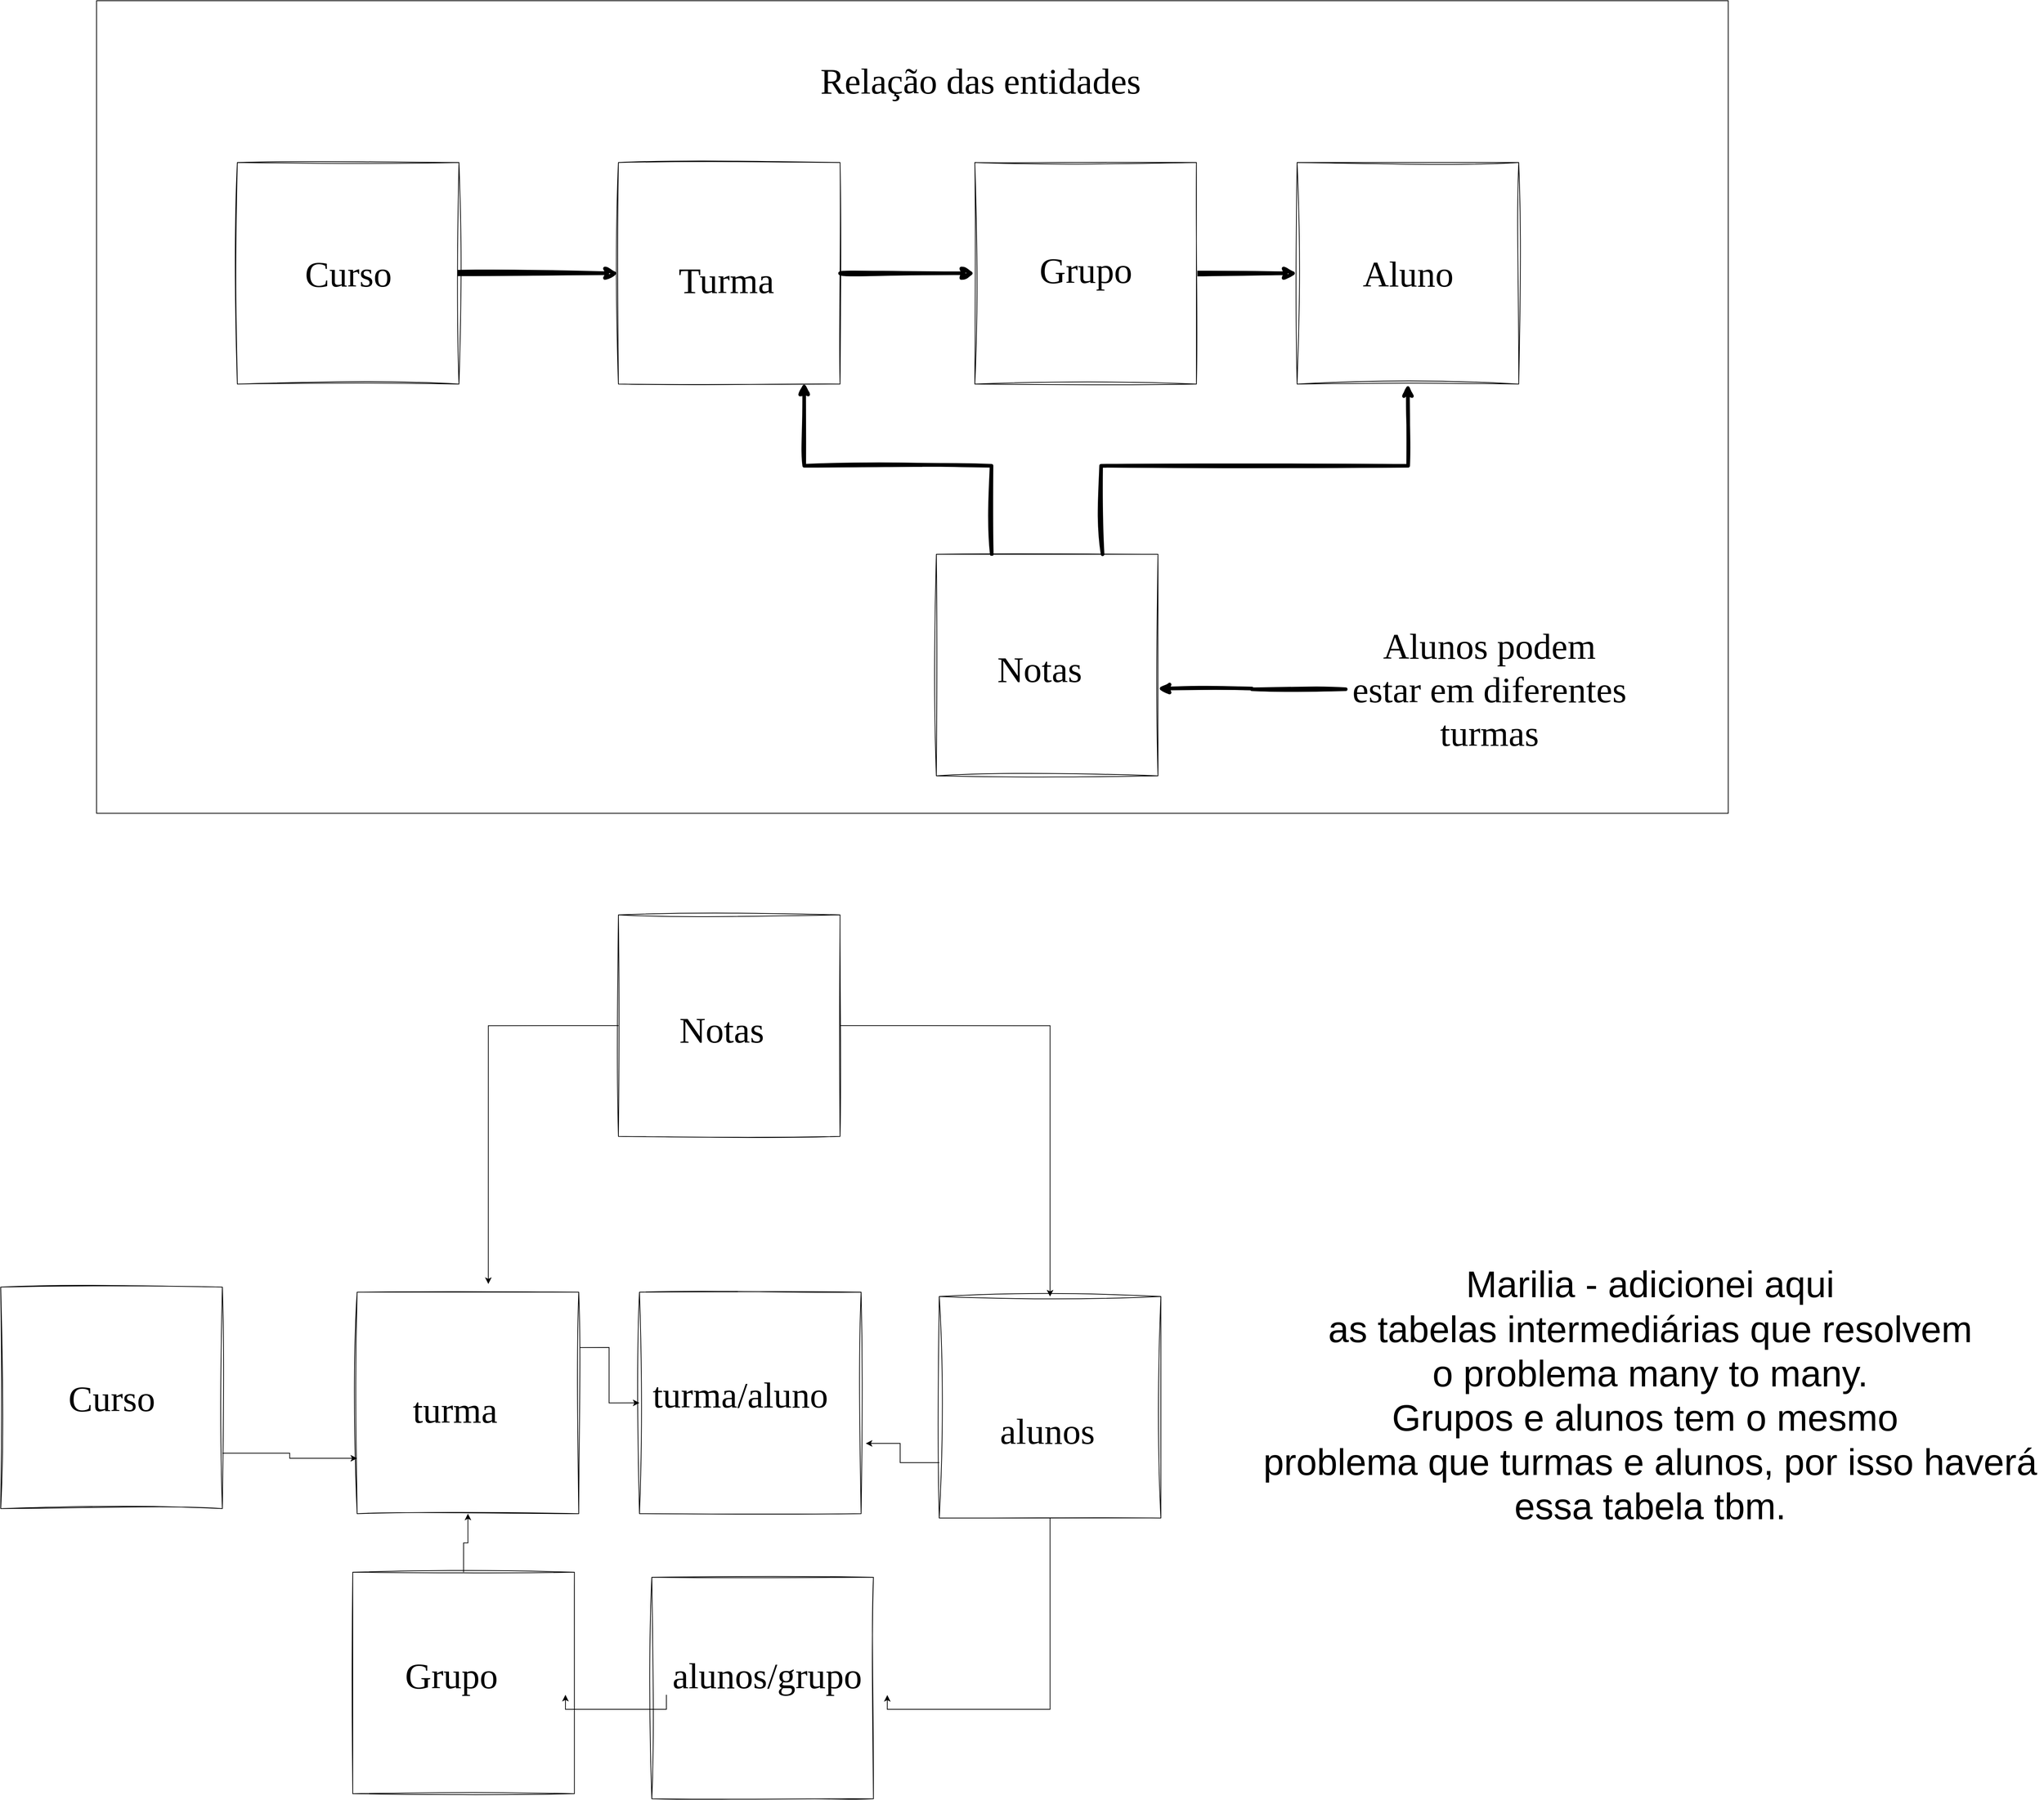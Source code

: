 <mxfile version="21.7.5" type="github" pages="7">
  <diagram name="Relação de entidade" id="4bryAl74sK6jyIMClvUG">
    <mxGraphModel dx="4780" dy="2827" grid="0" gridSize="10" guides="1" tooltips="1" connect="1" arrows="1" fold="1" page="0" pageScale="1" pageWidth="827" pageHeight="1169" math="0" shadow="0">
      <root>
        <mxCell id="0" />
        <mxCell id="1" parent="0" />
        <mxCell id="SyvT5FFHxO27ekMGjY6k-12" value="" style="whiteSpace=wrap;html=1;movable=0;resizable=0;rotatable=0;deletable=0;editable=0;locked=1;connectable=0;" parent="1" vertex="1">
          <mxGeometry x="-596" y="-162" width="2248" height="1120" as="geometry" />
        </mxCell>
        <mxCell id="ChixYp98wP_XHltdHB1--2" value="" style="endArrow=classic;html=1;rounded=0;fontSize=12;startSize=8;endSize=8;curved=1;exitX=0.873;exitY=0.5;exitDx=0;exitDy=0;exitPerimeter=0;entryX=0;entryY=0.5;entryDx=0;entryDy=0;strokeWidth=5;sketch=1;curveFitting=1;jiggle=2;fontFamily=Comic Sans MS;" parent="1" source="ChixYp98wP_XHltdHB1--4" target="ChixYp98wP_XHltdHB1--8" edge="1">
          <mxGeometry width="50" height="50" relative="1" as="geometry">
            <mxPoint x="502" y="192" as="sourcePoint" />
            <mxPoint x="404" y="134" as="targetPoint" />
          </mxGeometry>
        </mxCell>
        <mxCell id="ChixYp98wP_XHltdHB1--6" value="" style="endArrow=classic;html=1;rounded=0;fontSize=12;startSize=8;endSize=8;curved=1;strokeWidth=5;exitX=1;exitY=0.5;exitDx=0;exitDy=0;entryX=0;entryY=0.5;entryDx=0;entryDy=0;sketch=1;curveFitting=1;jiggle=2;fontFamily=Comic Sans MS;" parent="1" source="ChixYp98wP_XHltdHB1--8" target="ChixYp98wP_XHltdHB1--12" edge="1">
          <mxGeometry width="50" height="50" relative="1" as="geometry">
            <mxPoint x="453" y="134" as="sourcePoint" />
            <mxPoint x="515" y="134" as="targetPoint" />
          </mxGeometry>
        </mxCell>
        <mxCell id="ChixYp98wP_XHltdHB1--10" value="" style="endArrow=classic;html=1;rounded=0;fontSize=12;startSize=8;endSize=8;curved=1;exitX=0.873;exitY=0.5;exitDx=0;exitDy=0;exitPerimeter=0;entryX=0;entryY=0.5;entryDx=0;entryDy=0;strokeWidth=5;sketch=1;curveFitting=1;jiggle=2;fontFamily=Comic Sans MS;" parent="1" source="ChixYp98wP_XHltdHB1--12" target="ChixYp98wP_XHltdHB1--15" edge="1">
          <mxGeometry width="50" height="50" relative="1" as="geometry">
            <mxPoint x="909" y="190" as="sourcePoint" />
            <mxPoint x="811" y="132" as="targetPoint" />
          </mxGeometry>
        </mxCell>
        <mxCell id="ChixYp98wP_XHltdHB1--19" value="&lt;font style=&quot;font-size: 50px;&quot;&gt;Relação das entidades&lt;/font&gt;" style="text;html=1;strokeColor=none;fillColor=none;align=center;verticalAlign=middle;whiteSpace=wrap;rounded=0;fontSize=40;sketch=1;curveFitting=1;jiggle=2;fontFamily=Comic Sans MS;" parent="1" vertex="1">
          <mxGeometry x="345" y="-107" width="554" height="110" as="geometry" />
        </mxCell>
        <mxCell id="ChixYp98wP_XHltdHB1--23" style="edgeStyle=orthogonalEdgeStyle;rounded=0;orthogonalLoop=1;jettySize=auto;html=1;entryX=0.998;entryY=0.606;entryDx=0;entryDy=0;entryPerimeter=0;strokeWidth=5;sketch=1;curveFitting=1;jiggle=2;fontFamily=Comic Sans MS;" parent="1" source="ChixYp98wP_XHltdHB1--24" target="ChixYp98wP_XHltdHB1--21" edge="1">
          <mxGeometry relative="1" as="geometry" />
        </mxCell>
        <mxCell id="ChixYp98wP_XHltdHB1--24" value="&lt;font style=&quot;font-size: 50px;&quot;&gt;Alunos podem estar em diferentes turmas&lt;/font&gt;" style="text;html=1;strokeColor=none;fillColor=none;align=center;verticalAlign=middle;whiteSpace=wrap;rounded=0;fontSize=40;sketch=1;curveFitting=1;jiggle=2;fontFamily=Comic Sans MS;" parent="1" vertex="1">
          <mxGeometry x="1125" y="678" width="396" height="218" as="geometry" />
        </mxCell>
        <mxCell id="Cm4z09dtm4EEV8kz5ZEi-2" value="" style="edgeStyle=none;orthogonalLoop=1;jettySize=auto;html=1;rounded=0;entryX=0.838;entryY=0.993;entryDx=0;entryDy=0;entryPerimeter=0;exitX=0.25;exitY=0;exitDx=0;exitDy=0;strokeWidth=5;sketch=1;curveFitting=1;jiggle=2;fontFamily=Comic Sans MS;" parent="1" source="ChixYp98wP_XHltdHB1--21" target="ChixYp98wP_XHltdHB1--8" edge="1">
          <mxGeometry width="100" relative="1" as="geometry">
            <mxPoint x="774" y="264" as="sourcePoint" />
            <mxPoint x="556" y="265" as="targetPoint" />
            <Array as="points">
              <mxPoint x="637" y="479" />
              <mxPoint x="379" y="479" />
            </Array>
          </mxGeometry>
        </mxCell>
        <mxCell id="SyvT5FFHxO27ekMGjY6k-2" value="" style="group;sketch=1;curveFitting=1;jiggle=2;fontFamily=Comic Sans MS;" parent="1" vertex="1" connectable="0">
          <mxGeometry x="561" y="601" width="305.33" height="305.33" as="geometry" />
        </mxCell>
        <mxCell id="ChixYp98wP_XHltdHB1--21" value="" style="whiteSpace=wrap;html=1;aspect=fixed;fontSize=16;sketch=1;curveFitting=1;jiggle=2;fontFamily=Comic Sans MS;" parent="SyvT5FFHxO27ekMGjY6k-2" vertex="1">
          <mxGeometry width="305.33" height="305.33" as="geometry" />
        </mxCell>
        <mxCell id="ChixYp98wP_XHltdHB1--22" value="&lt;span style=&quot;color: rgb(0, 0, 0); font-style: normal; font-variant-ligatures: normal; font-variant-caps: normal; font-weight: 400; letter-spacing: normal; orphans: 2; text-align: center; text-indent: 0px; text-transform: none; widows: 2; word-spacing: 0px; -webkit-text-stroke-width: 0px; background-color: rgb(255, 255, 255); text-decoration-thickness: initial; text-decoration-style: initial; text-decoration-color: initial; float: none; display: inline !important;&quot;&gt;&lt;font style=&quot;font-size: 50px;&quot;&gt;Notas&lt;/font&gt;&lt;/span&gt;" style="text;whiteSpace=wrap;html=1;fontSize=40;sketch=1;curveFitting=1;jiggle=2;fontFamily=Comic Sans MS;" parent="SyvT5FFHxO27ekMGjY6k-2" vertex="1">
          <mxGeometry x="81.996" y="122" width="103.62" height="54" as="geometry" />
        </mxCell>
        <mxCell id="SyvT5FFHxO27ekMGjY6k-3" value="" style="group;sketch=1;curveFitting=1;jiggle=2;fontFamily=Comic Sans MS;" parent="1" vertex="1" connectable="0">
          <mxGeometry x="-402" y="61" width="305.33" height="305.33" as="geometry" />
        </mxCell>
        <mxCell id="ChixYp98wP_XHltdHB1--4" value="" style="whiteSpace=wrap;html=1;aspect=fixed;fontSize=16;sketch=1;curveFitting=1;jiggle=2;fontFamily=Comic Sans MS;" parent="SyvT5FFHxO27ekMGjY6k-3" vertex="1">
          <mxGeometry width="305.33" height="305.33" as="geometry" />
        </mxCell>
        <mxCell id="ChixYp98wP_XHltdHB1--5" value="&lt;font style=&quot;font-size: 50px;&quot;&gt;Curso&lt;/font&gt;" style="text;html=1;strokeColor=none;fillColor=none;align=center;verticalAlign=middle;whiteSpace=wrap;rounded=0;fontSize=40;sketch=1;curveFitting=1;jiggle=2;fontFamily=Comic Sans MS;" parent="SyvT5FFHxO27ekMGjY6k-3" vertex="1">
          <mxGeometry x="100.852" y="125.663" width="103.62" height="54" as="geometry" />
        </mxCell>
        <mxCell id="SyvT5FFHxO27ekMGjY6k-4" value="" style="group;sketch=1;curveFitting=1;jiggle=2;fontFamily=Comic Sans MS;" parent="1" vertex="1" connectable="0">
          <mxGeometry x="123" y="61" width="305.33" height="305.33" as="geometry" />
        </mxCell>
        <mxCell id="SyvT5FFHxO27ekMGjY6k-11" value="" style="group;sketch=1;curveFitting=1;jiggle=2;fontFamily=Comic Sans MS;" parent="SyvT5FFHxO27ekMGjY6k-4" vertex="1" connectable="0">
          <mxGeometry width="305.33" height="305.33" as="geometry" />
        </mxCell>
        <mxCell id="ChixYp98wP_XHltdHB1--8" value="" style="whiteSpace=wrap;html=1;aspect=fixed;fontSize=16;sketch=1;curveFitting=1;jiggle=2;fontFamily=Comic Sans MS;" parent="SyvT5FFHxO27ekMGjY6k-11" vertex="1">
          <mxGeometry width="305.33" height="305.33" as="geometry" />
        </mxCell>
        <mxCell id="ChixYp98wP_XHltdHB1--9" value="&lt;span style=&quot;color: rgb(0, 0, 0); font-style: normal; font-variant-ligatures: normal; font-variant-caps: normal; font-weight: 400; letter-spacing: normal; orphans: 2; text-align: center; text-indent: 0px; text-transform: none; widows: 2; word-spacing: 0px; -webkit-text-stroke-width: 0px; background-color: rgb(255, 255, 255); text-decoration-thickness: initial; text-decoration-style: initial; text-decoration-color: initial; float: none; display: inline !important;&quot;&gt;&lt;font style=&quot;font-size: 50px;&quot;&gt;Turma&lt;/font&gt;&lt;/span&gt;" style="text;whiteSpace=wrap;html=1;fontSize=40;sketch=1;curveFitting=1;jiggle=2;fontFamily=Comic Sans MS;" parent="SyvT5FFHxO27ekMGjY6k-11" vertex="1">
          <mxGeometry x="81" y="125.66" width="103.62" height="54" as="geometry" />
        </mxCell>
        <mxCell id="SyvT5FFHxO27ekMGjY6k-7" value="" style="edgeStyle=none;orthogonalLoop=1;jettySize=auto;html=1;rounded=0;exitX=0.75;exitY=0;exitDx=0;exitDy=0;entryX=0.5;entryY=1;entryDx=0;entryDy=0;strokeWidth=5;sketch=1;curveFitting=1;jiggle=2;fontFamily=Comic Sans MS;" parent="1" source="ChixYp98wP_XHltdHB1--21" target="ChixYp98wP_XHltdHB1--15" edge="1">
          <mxGeometry width="100" relative="1" as="geometry">
            <mxPoint x="1048" y="478" as="sourcePoint" />
            <mxPoint x="1148" y="478" as="targetPoint" />
            <Array as="points">
              <mxPoint x="788" y="479" />
              <mxPoint x="1211" y="479" />
            </Array>
          </mxGeometry>
        </mxCell>
        <mxCell id="SyvT5FFHxO27ekMGjY6k-9" value="" style="group;sketch=1;curveFitting=1;jiggle=2;fontFamily=Comic Sans MS;" parent="1" vertex="1" connectable="0">
          <mxGeometry x="1058" y="61" width="305.33" height="305.33" as="geometry" />
        </mxCell>
        <mxCell id="ChixYp98wP_XHltdHB1--15" value="" style="whiteSpace=wrap;html=1;aspect=fixed;fontSize=16;sketch=1;curveFitting=1;jiggle=2;fontFamily=Comic Sans MS;" parent="SyvT5FFHxO27ekMGjY6k-9" vertex="1">
          <mxGeometry width="305.33" height="305.33" as="geometry" />
        </mxCell>
        <mxCell id="ChixYp98wP_XHltdHB1--16" value="&lt;font style=&quot;font-size: 50px;&quot;&gt;Aluno&lt;/font&gt;" style="text;html=1;strokeColor=none;fillColor=default;align=center;verticalAlign=middle;whiteSpace=wrap;rounded=0;fontSize=40;sketch=1;curveFitting=1;jiggle=2;fontFamily=Comic Sans MS;" parent="SyvT5FFHxO27ekMGjY6k-9" vertex="1">
          <mxGeometry x="100.86" y="125.66" width="103.62" height="54" as="geometry" />
        </mxCell>
        <mxCell id="SyvT5FFHxO27ekMGjY6k-10" value="" style="group;sketch=1;curveFitting=1;jiggle=2;fontFamily=Comic Sans MS;" parent="1" vertex="1" connectable="0">
          <mxGeometry x="614" y="61" width="305.33" height="305.33" as="geometry" />
        </mxCell>
        <mxCell id="ChixYp98wP_XHltdHB1--12" value="" style="whiteSpace=wrap;html=1;aspect=fixed;fontSize=16;sketch=1;curveFitting=1;jiggle=2;fontFamily=Comic Sans MS;" parent="SyvT5FFHxO27ekMGjY6k-10" vertex="1">
          <mxGeometry width="305.33" height="305.33" as="geometry" />
        </mxCell>
        <mxCell id="ChixYp98wP_XHltdHB1--13" value="&lt;font style=&quot;font-size: 50px;&quot;&gt;Grupo&lt;/font&gt;" style="text;html=1;strokeColor=none;fillColor=none;align=center;verticalAlign=middle;whiteSpace=wrap;rounded=0;fontSize=40;sketch=1;curveFitting=1;jiggle=2;fontFamily=Comic Sans MS;" parent="SyvT5FFHxO27ekMGjY6k-10" vertex="1">
          <mxGeometry x="100.85" y="121.32" width="103.62" height="54" as="geometry" />
        </mxCell>
        <mxCell id="SRtmbQA2ByqZFVRyEWhP-53" value="" style="group;sketch=1;curveFitting=1;jiggle=2;fontFamily=Comic Sans MS;" parent="1" vertex="1" connectable="0">
          <mxGeometry x="-728" y="1611" width="305.33" height="305.33" as="geometry" />
        </mxCell>
        <mxCell id="SRtmbQA2ByqZFVRyEWhP-54" value="" style="whiteSpace=wrap;html=1;aspect=fixed;fontSize=16;sketch=1;curveFitting=1;jiggle=2;fontFamily=Comic Sans MS;" parent="SRtmbQA2ByqZFVRyEWhP-53" vertex="1">
          <mxGeometry width="305.33" height="305.33" as="geometry" />
        </mxCell>
        <mxCell id="SRtmbQA2ByqZFVRyEWhP-55" value="&lt;font style=&quot;font-size: 50px;&quot;&gt;Curso&lt;/font&gt;" style="text;html=1;strokeColor=none;fillColor=none;align=center;verticalAlign=middle;whiteSpace=wrap;rounded=0;fontSize=40;sketch=1;curveFitting=1;jiggle=2;fontFamily=Comic Sans MS;" parent="SRtmbQA2ByqZFVRyEWhP-53" vertex="1">
          <mxGeometry x="100.852" y="125.663" width="103.62" height="54" as="geometry" />
        </mxCell>
        <mxCell id="SRtmbQA2ByqZFVRyEWhP-73" style="edgeStyle=orthogonalEdgeStyle;rounded=0;orthogonalLoop=1;jettySize=auto;html=1;exitX=1;exitY=0.25;exitDx=0;exitDy=0;entryX=0;entryY=0.5;entryDx=0;entryDy=0;" parent="1" source="SRtmbQA2ByqZFVRyEWhP-56" target="SRtmbQA2ByqZFVRyEWhP-68" edge="1">
          <mxGeometry relative="1" as="geometry" />
        </mxCell>
        <mxCell id="SRtmbQA2ByqZFVRyEWhP-56" value="" style="whiteSpace=wrap;html=1;aspect=fixed;fontSize=16;sketch=1;curveFitting=1;jiggle=2;fontFamily=Comic Sans MS;" parent="1" vertex="1">
          <mxGeometry x="-237" y="1618" width="305.33" height="305.33" as="geometry" />
        </mxCell>
        <mxCell id="SRtmbQA2ByqZFVRyEWhP-79" style="edgeStyle=orthogonalEdgeStyle;rounded=0;orthogonalLoop=1;jettySize=auto;html=1;exitX=0.5;exitY=0;exitDx=0;exitDy=0;entryX=0.5;entryY=1;entryDx=0;entryDy=0;" parent="1" source="SRtmbQA2ByqZFVRyEWhP-57" target="SRtmbQA2ByqZFVRyEWhP-56" edge="1">
          <mxGeometry relative="1" as="geometry" />
        </mxCell>
        <mxCell id="SRtmbQA2ByqZFVRyEWhP-57" value="" style="whiteSpace=wrap;html=1;aspect=fixed;fontSize=16;sketch=1;curveFitting=1;jiggle=2;fontFamily=Comic Sans MS;" parent="1" vertex="1">
          <mxGeometry x="-243" y="2004" width="305.33" height="305.33" as="geometry" />
        </mxCell>
        <mxCell id="SRtmbQA2ByqZFVRyEWhP-74" style="edgeStyle=orthogonalEdgeStyle;rounded=0;orthogonalLoop=1;jettySize=auto;html=1;exitX=0;exitY=0.75;exitDx=0;exitDy=0;entryX=1.021;entryY=0.683;entryDx=0;entryDy=0;entryPerimeter=0;" parent="1" source="SRtmbQA2ByqZFVRyEWhP-58" target="SRtmbQA2ByqZFVRyEWhP-68" edge="1">
          <mxGeometry relative="1" as="geometry" />
        </mxCell>
        <mxCell id="SRtmbQA2ByqZFVRyEWhP-78" style="edgeStyle=orthogonalEdgeStyle;rounded=0;orthogonalLoop=1;jettySize=auto;html=1;exitX=0.5;exitY=1;exitDx=0;exitDy=0;entryX=0.797;entryY=1.006;entryDx=0;entryDy=0;entryPerimeter=0;" parent="1" source="SRtmbQA2ByqZFVRyEWhP-58" target="SRtmbQA2ByqZFVRyEWhP-71" edge="1">
          <mxGeometry relative="1" as="geometry" />
        </mxCell>
        <mxCell id="SRtmbQA2ByqZFVRyEWhP-58" value="" style="whiteSpace=wrap;html=1;aspect=fixed;fontSize=16;sketch=1;curveFitting=1;jiggle=2;fontFamily=Comic Sans MS;" parent="1" vertex="1">
          <mxGeometry x="565" y="1624" width="305.33" height="305.33" as="geometry" />
        </mxCell>
        <mxCell id="SRtmbQA2ByqZFVRyEWhP-59" value="" style="group;sketch=1;curveFitting=1;jiggle=2;fontFamily=Comic Sans MS;" parent="1" vertex="1" connectable="0">
          <mxGeometry x="123" y="1098" width="305.33" height="305.33" as="geometry" />
        </mxCell>
        <mxCell id="SRtmbQA2ByqZFVRyEWhP-60" value="" style="whiteSpace=wrap;html=1;aspect=fixed;fontSize=16;sketch=1;curveFitting=1;jiggle=2;fontFamily=Comic Sans MS;" parent="SRtmbQA2ByqZFVRyEWhP-59" vertex="1">
          <mxGeometry width="305.33" height="305.33" as="geometry" />
        </mxCell>
        <mxCell id="SRtmbQA2ByqZFVRyEWhP-61" value="&lt;span style=&quot;color: rgb(0, 0, 0); font-style: normal; font-variant-ligatures: normal; font-variant-caps: normal; font-weight: 400; letter-spacing: normal; orphans: 2; text-align: center; text-indent: 0px; text-transform: none; widows: 2; word-spacing: 0px; -webkit-text-stroke-width: 0px; background-color: rgb(255, 255, 255); text-decoration-thickness: initial; text-decoration-style: initial; text-decoration-color: initial; float: none; display: inline !important;&quot;&gt;&lt;font style=&quot;font-size: 50px;&quot;&gt;Notas&lt;/font&gt;&lt;/span&gt;" style="text;whiteSpace=wrap;html=1;fontSize=40;sketch=1;curveFitting=1;jiggle=2;fontFamily=Comic Sans MS;" parent="SRtmbQA2ByqZFVRyEWhP-59" vertex="1">
          <mxGeometry x="81.996" y="122" width="103.62" height="54" as="geometry" />
        </mxCell>
        <mxCell id="SRtmbQA2ByqZFVRyEWhP-62" value="&lt;font style=&quot;font-size: 50px;&quot;&gt;turma&lt;/font&gt;" style="text;html=1;strokeColor=none;fillColor=none;align=center;verticalAlign=middle;whiteSpace=wrap;rounded=0;fontSize=40;sketch=1;curveFitting=1;jiggle=2;fontFamily=Comic Sans MS;" parent="1" vertex="1">
          <mxGeometry x="-153.998" y="1753.003" width="103.62" height="54" as="geometry" />
        </mxCell>
        <mxCell id="SRtmbQA2ByqZFVRyEWhP-63" value="&lt;font style=&quot;font-size: 50px;&quot;&gt;Grupo&lt;/font&gt;" style="text;html=1;strokeColor=none;fillColor=none;align=center;verticalAlign=middle;whiteSpace=wrap;rounded=0;fontSize=40;sketch=1;curveFitting=1;jiggle=2;fontFamily=Comic Sans MS;" parent="1" vertex="1">
          <mxGeometry x="-159" y="2119" width="103.62" height="54" as="geometry" />
        </mxCell>
        <mxCell id="SRtmbQA2ByqZFVRyEWhP-64" value="&lt;font style=&quot;font-size: 50px;&quot;&gt;alunos&lt;/font&gt;" style="text;html=1;strokeColor=none;fillColor=none;align=center;verticalAlign=middle;whiteSpace=wrap;rounded=0;fontSize=40;sketch=1;curveFitting=1;jiggle=2;fontFamily=Comic Sans MS;" parent="1" vertex="1">
          <mxGeometry x="661.86" y="1782" width="103.62" height="54" as="geometry" />
        </mxCell>
        <mxCell id="SRtmbQA2ByqZFVRyEWhP-68" value="" style="whiteSpace=wrap;html=1;aspect=fixed;fontSize=16;sketch=1;curveFitting=1;jiggle=2;fontFamily=Comic Sans MS;" parent="1" vertex="1">
          <mxGeometry x="152" y="1618" width="305.33" height="305.33" as="geometry" />
        </mxCell>
        <mxCell id="SRtmbQA2ByqZFVRyEWhP-69" value="&lt;font style=&quot;font-size: 50px;&quot;&gt;turma/aluno&lt;/font&gt;" style="text;html=1;strokeColor=none;fillColor=none;align=center;verticalAlign=middle;whiteSpace=wrap;rounded=0;fontSize=40;sketch=1;curveFitting=1;jiggle=2;fontFamily=Comic Sans MS;" parent="1" vertex="1">
          <mxGeometry x="239" y="1732" width="103.62" height="54" as="geometry" />
        </mxCell>
        <mxCell id="SRtmbQA2ByqZFVRyEWhP-70" value="" style="whiteSpace=wrap;html=1;aspect=fixed;fontSize=16;sketch=1;curveFitting=1;jiggle=2;fontFamily=Comic Sans MS;" parent="1" vertex="1">
          <mxGeometry x="169" y="2011" width="305.33" height="305.33" as="geometry" />
        </mxCell>
        <mxCell id="SRtmbQA2ByqZFVRyEWhP-71" value="&lt;font style=&quot;font-size: 50px;&quot;&gt;alunos/grupo&lt;/font&gt;" style="text;html=1;strokeColor=none;fillColor=none;align=center;verticalAlign=middle;whiteSpace=wrap;rounded=0;fontSize=40;sketch=1;curveFitting=1;jiggle=2;fontFamily=Comic Sans MS;" parent="1" vertex="1">
          <mxGeometry x="50" y="2119" width="556.38" height="54" as="geometry" />
        </mxCell>
        <mxCell id="SRtmbQA2ByqZFVRyEWhP-72" style="edgeStyle=orthogonalEdgeStyle;rounded=0;orthogonalLoop=1;jettySize=auto;html=1;exitX=1;exitY=0.75;exitDx=0;exitDy=0;entryX=0;entryY=0.75;entryDx=0;entryDy=0;" parent="1" source="SRtmbQA2ByqZFVRyEWhP-54" target="SRtmbQA2ByqZFVRyEWhP-56" edge="1">
          <mxGeometry relative="1" as="geometry" />
        </mxCell>
        <mxCell id="SRtmbQA2ByqZFVRyEWhP-75" style="edgeStyle=orthogonalEdgeStyle;rounded=0;orthogonalLoop=1;jettySize=auto;html=1;exitX=0;exitY=0.5;exitDx=0;exitDy=0;entryX=0.592;entryY=-0.037;entryDx=0;entryDy=0;entryPerimeter=0;" parent="1" source="SRtmbQA2ByqZFVRyEWhP-60" target="SRtmbQA2ByqZFVRyEWhP-56" edge="1">
          <mxGeometry relative="1" as="geometry" />
        </mxCell>
        <mxCell id="SRtmbQA2ByqZFVRyEWhP-76" style="edgeStyle=orthogonalEdgeStyle;rounded=0;orthogonalLoop=1;jettySize=auto;html=1;exitX=1;exitY=0.5;exitDx=0;exitDy=0;entryX=0.5;entryY=0;entryDx=0;entryDy=0;" parent="1" source="SRtmbQA2ByqZFVRyEWhP-60" target="SRtmbQA2ByqZFVRyEWhP-58" edge="1">
          <mxGeometry relative="1" as="geometry" />
        </mxCell>
        <mxCell id="SRtmbQA2ByqZFVRyEWhP-77" style="edgeStyle=orthogonalEdgeStyle;rounded=0;orthogonalLoop=1;jettySize=auto;html=1;exitX=0.25;exitY=1;exitDx=0;exitDy=0;entryX=0;entryY=1;entryDx=0;entryDy=0;" parent="1" source="SRtmbQA2ByqZFVRyEWhP-71" target="SRtmbQA2ByqZFVRyEWhP-71" edge="1">
          <mxGeometry relative="1" as="geometry" />
        </mxCell>
        <mxCell id="SRtmbQA2ByqZFVRyEWhP-80" value="&lt;font style=&quot;font-size: 51px;&quot;&gt;Marilia - adicionei aqui&lt;br&gt;as tabelas intermediárias que resolvem&lt;br&gt;o problema many to many.&lt;br&gt;Grupos e alunos tem o mesmo&amp;nbsp;&lt;br&gt;problema que turmas e alunos, por isso haverá&lt;br&gt;essa tabela tbm.&lt;br&gt;&lt;br&gt;&lt;/font&gt;" style="text;html=1;align=center;verticalAlign=middle;resizable=0;points=[];autosize=1;strokeColor=none;fillColor=none;" parent="1" vertex="1">
          <mxGeometry x="1002" y="1571" width="1084" height="440" as="geometry" />
        </mxCell>
      </root>
    </mxGraphModel>
  </diagram>
  <diagram id="xOMKYANFXWa0V_fk3TnD" name="Detalhe das telas">
    <mxGraphModel dx="1594" dy="728" grid="0" gridSize="10" guides="1" tooltips="1" connect="1" arrows="1" fold="1" page="0" pageScale="1" pageWidth="827" pageHeight="1169" math="0" shadow="0">
      <root>
        <mxCell id="0" />
        <mxCell id="1" parent="0" />
        <mxCell id="4Hchg1EP6xFSmf2KOtDC-1" value="* Index/home&#xa;* Info cursos&#xa;* info turmas &#xa;* global alunos&#xa;* info notas&#xa;* relátorios&#xa;* global settings" style="text;whiteSpace=wrap;" parent="1" vertex="1">
          <mxGeometry x="-129" y="102" width="113" height="123" as="geometry" />
        </mxCell>
        <mxCell id="4Hchg1EP6xFSmf2KOtDC-2" value="Telas principais" style="text;whiteSpace=wrap;" parent="1" vertex="1">
          <mxGeometry x="-134" y="78" width="110" height="36" as="geometry" />
        </mxCell>
      </root>
    </mxGraphModel>
  </diagram>
  <diagram id="z4QMLMGh7A5JWdaVsksM" name="Main">
    <mxGraphModel dx="3811" dy="2480" grid="0" gridSize="10" guides="1" tooltips="1" connect="1" arrows="1" fold="1" page="0" pageScale="1" pageWidth="827" pageHeight="1169" math="0" shadow="0">
      <root>
        <mxCell id="0" />
        <mxCell id="1" parent="0" />
        <mxCell id="8WUSRNWpUZ2SIEmUZr45-3" value="" style="rounded=1;whiteSpace=wrap;html=1;" parent="1" vertex="1">
          <mxGeometry x="-324" y="9.0" width="1440.0" height="810" as="geometry" />
        </mxCell>
        <mxCell id="Z7BrO3Q_RudsTaU39vjX-1" value="&lt;font style=&quot;font-size: 50px;&quot;&gt;ALTURA:1440&amp;nbsp;&lt;/font&gt;" style="text;html=1;align=center;verticalAlign=middle;resizable=0;points=[];autosize=1;strokeColor=none;fillColor=none;fontSize=12;fontFamily=Helvetica;fontColor=default;" parent="1" vertex="1">
          <mxGeometry x="1015" y="-231" width="351" height="72" as="geometry" />
        </mxCell>
        <mxCell id="Z7BrO3Q_RudsTaU39vjX-2" value="&lt;font style=&quot;font-size: 50px;&quot;&gt;lARGURA: 810&amp;nbsp;&lt;/font&gt;" style="text;html=1;align=center;verticalAlign=middle;resizable=0;points=[];autosize=1;strokeColor=none;fillColor=none;fontSize=12;fontFamily=Helvetica;fontColor=default;" parent="1" vertex="1">
          <mxGeometry x="1017" y="-159" width="368" height="72" as="geometry" />
        </mxCell>
        <mxCell id="8WUSRNWpUZ2SIEmUZr45-22" value="&lt;font style=&quot;font-size: 40px;&quot;&gt;Cursos&lt;/font&gt;" style="rounded=1;whiteSpace=wrap;html=1;pointerEvents=0;fontFamily=Comic Sans MS;fontSize=12;fontColor=default;fillColor=none;gradientColor=none;sketch=1;curveFitting=1;jiggle=2;" parent="1" vertex="1">
          <mxGeometry x="-176" y="183" width="346" height="214" as="geometry" />
        </mxCell>
        <mxCell id="8WUSRNWpUZ2SIEmUZr45-10" value="&lt;font style=&quot;font-size: 30px;&quot;&gt;Logo&lt;/font&gt;" style="text;html=1;strokeColor=none;fillColor=none;align=center;verticalAlign=middle;whiteSpace=wrap;rounded=0;fontSize=12;fontFamily=Comic Sans MS;fontColor=default;sketch=1;curveFitting=1;jiggle=2;" parent="1" vertex="1">
          <mxGeometry x="-315.0" y="17.0" width="244.068" height="115.714" as="geometry" />
        </mxCell>
        <mxCell id="8WUSRNWpUZ2SIEmUZr45-23" value="&lt;br&gt;&lt;span style=&quot;font-size: 40px;&quot;&gt;Turmas&lt;/span&gt;" style="rounded=1;whiteSpace=wrap;html=1;pointerEvents=0;fontFamily=Comic Sans MS;fontSize=12;fontColor=default;fillColor=none;gradientColor=none;sketch=1;curveFitting=1;jiggle=2;" parent="1" vertex="1">
          <mxGeometry x="221" y="183" width="346" height="214" as="geometry" />
        </mxCell>
        <mxCell id="8WUSRNWpUZ2SIEmUZr45-24" value="&lt;font style=&quot;font-size: 40px;&quot;&gt;Alunos&lt;/font&gt;" style="rounded=1;whiteSpace=wrap;html=1;pointerEvents=0;fontFamily=Comic Sans MS;fontSize=12;fontColor=default;fillColor=none;gradientColor=none;sketch=1;curveFitting=1;jiggle=2;" parent="1" vertex="1">
          <mxGeometry x="627" y="183" width="346" height="214" as="geometry" />
        </mxCell>
        <mxCell id="8WUSRNWpUZ2SIEmUZr45-25" value="&lt;font style=&quot;font-size: 40px;&quot;&gt;Notas&lt;/font&gt;" style="rounded=1;whiteSpace=wrap;html=1;pointerEvents=0;fontFamily=Comic Sans MS;fontSize=12;fontColor=default;fillColor=none;gradientColor=none;container=1;sketch=1;curveFitting=1;jiggle=2;" parent="1" vertex="1">
          <mxGeometry x="-176" y="463" width="346" height="214" as="geometry" />
        </mxCell>
        <mxCell id="8WUSRNWpUZ2SIEmUZr45-26" value="&lt;br&gt;&lt;span style=&quot;font-size: 40px;&quot;&gt;Relátorios&lt;/span&gt;" style="rounded=1;whiteSpace=wrap;html=1;pointerEvents=0;fontFamily=Comic Sans MS;fontSize=12;fontColor=default;fillColor=none;gradientColor=none;sketch=1;curveFitting=1;jiggle=2;" parent="1" vertex="1">
          <mxGeometry x="225" y="466" width="346" height="214" as="geometry" />
        </mxCell>
        <mxCell id="_BrJ64Bkpg2hLDfsHIic-2" value="" style="group;fontFamily=Comic Sans MS;sketch=1;curveFitting=1;jiggle=2;" parent="1" vertex="1" connectable="0">
          <mxGeometry x="626" y="467" width="346" height="214" as="geometry" />
        </mxCell>
        <mxCell id="8WUSRNWpUZ2SIEmUZr45-27" value="" style="rounded=1;whiteSpace=wrap;html=1;pointerEvents=0;fontFamily=Comic Sans MS;fontSize=12;fontColor=default;fillColor=none;gradientColor=none;container=1;sketch=1;curveFitting=1;jiggle=2;" parent="_BrJ64Bkpg2hLDfsHIic-2" vertex="1">
          <mxGeometry width="346" height="214" as="geometry" />
        </mxCell>
        <mxCell id="_BrJ64Bkpg2hLDfsHIic-1" value="&lt;font style=&quot;font-size: 40px;&quot;&gt;Configurações&lt;/font&gt;" style="text;html=1;align=center;verticalAlign=middle;resizable=0;points=[];autosize=1;strokeColor=none;fillColor=none;fontFamily=Comic Sans MS;sketch=1;curveFitting=1;jiggle=2;" parent="_BrJ64Bkpg2hLDfsHIic-2" vertex="1">
          <mxGeometry x="33" y="77" width="280" height="60" as="geometry" />
        </mxCell>
      </root>
    </mxGraphModel>
  </diagram>
  <diagram id="eFTypMpZcxnfHUl83Djg" name="Tela Cursos">
    <mxGraphModel dx="5411" dy="2480" grid="1" gridSize="10" guides="1" tooltips="1" connect="1" arrows="1" fold="1" page="0" pageScale="1" pageWidth="827" pageHeight="1169" math="0" shadow="0">
      <root>
        <mxCell id="0" />
        <mxCell id="1" parent="0" />
        <mxCell id="9BpCWDVXJVJb97hTbiik-108" value="" style="group;movable=1;resizable=1;rotatable=1;deletable=1;editable=1;locked=0;connectable=1;glass=0;sketch=1;curveFitting=1;jiggle=2;fontFamily=Comic Sans MS;" parent="1" vertex="1" connectable="0">
          <mxGeometry x="1698" y="52" width="1440" height="810" as="geometry" />
        </mxCell>
        <mxCell id="9BpCWDVXJVJb97hTbiik-94" value="&lt;font style=&quot;font-size: 30px;&quot;&gt;Logo&lt;/font&gt;" style="text;html=1;strokeColor=none;fillColor=none;align=center;verticalAlign=middle;whiteSpace=wrap;rounded=0;fontSize=12;fontFamily=Comic Sans MS;fontColor=default;sketch=1;curveFitting=1;jiggle=2;" parent="9BpCWDVXJVJb97hTbiik-108" vertex="1">
          <mxGeometry x="-4.0" y="3.0" width="244.068" height="115.714" as="geometry" />
        </mxCell>
        <mxCell id="IRbfqzlzQfxwJZRB55uQ-1" value="" style="group;fontFamily=Comic Sans MS;sketch=1;curveFitting=1;jiggle=2;" parent="9BpCWDVXJVJb97hTbiik-108" vertex="1" connectable="0">
          <mxGeometry width="1440.0" height="810" as="geometry" />
        </mxCell>
        <mxCell id="9BpCWDVXJVJb97hTbiik-75" value="" style="rounded=1;whiteSpace=wrap;html=1;fontFamily=Comic Sans MS;sketch=1;curveFitting=1;jiggle=2;" parent="IRbfqzlzQfxwJZRB55uQ-1" vertex="1">
          <mxGeometry width="1440.0" height="810" as="geometry" />
        </mxCell>
        <mxCell id="9BpCWDVXJVJb97hTbiik-99" value="&lt;font style=&quot;font-size: 35px;&quot;&gt;Curso:&lt;/font&gt;" style="text;html=1;align=center;verticalAlign=middle;resizable=0;points=[];autosize=1;strokeColor=none;fillColor=none;fontSize=12;fontFamily=Comic Sans MS;fontColor=default;sketch=1;curveFitting=1;jiggle=2;" parent="IRbfqzlzQfxwJZRB55uQ-1" vertex="1">
          <mxGeometry x="101.258" y="125.001" width="130" height="60" as="geometry" />
        </mxCell>
        <mxCell id="9BpCWDVXJVJb97hTbiik-100" value="" style="endArrow=none;html=1;rounded=0;fontFamily=Comic Sans MS;fontSize=12;fontColor=default;sketch=1;curveFitting=1;jiggle=2;" parent="IRbfqzlzQfxwJZRB55uQ-1" edge="1">
          <mxGeometry width="50" height="50" relative="1" as="geometry">
            <mxPoint x="700.999" y="172.14" as="sourcePoint" />
            <mxPoint x="753.583" y="130.414" as="targetPoint" />
          </mxGeometry>
        </mxCell>
        <mxCell id="9BpCWDVXJVJb97hTbiik-102" value="&lt;font style=&quot;font-size: 35px;&quot;&gt;Professor:&lt;/font&gt;" style="text;html=1;align=center;verticalAlign=middle;resizable=0;points=[];autosize=1;strokeColor=none;fillColor=none;fontSize=12;fontFamily=Comic Sans MS;fontColor=default;sketch=1;curveFitting=1;jiggle=2;" parent="IRbfqzlzQfxwJZRB55uQ-1" vertex="1">
          <mxGeometry x="755.034" y="121.281" width="190" height="60" as="geometry" />
        </mxCell>
        <mxCell id="9BpCWDVXJVJb97hTbiik-103" value="&lt;font style=&quot;font-size: 35px;&quot;&gt;Sprints:&lt;/font&gt;" style="text;html=1;align=center;verticalAlign=middle;resizable=0;points=[];autosize=1;strokeColor=none;fillColor=none;fontSize=12;fontFamily=Comic Sans MS;fontColor=default;sketch=1;curveFitting=1;jiggle=2;" parent="IRbfqzlzQfxwJZRB55uQ-1" vertex="1">
          <mxGeometry x="94.253" y="184.998" width="160" height="60" as="geometry" />
        </mxCell>
        <mxCell id="9BpCWDVXJVJb97hTbiik-105" value="&lt;span style=&quot;color: rgb(0, 0, 0); font-style: normal; font-variant-ligatures: normal; font-variant-caps: normal; font-weight: 400; letter-spacing: normal; orphans: 2; text-align: center; text-indent: 0px; text-transform: none; widows: 2; word-spacing: 0px; -webkit-text-stroke-width: 0px; background-color: rgb(255, 255, 255); text-decoration-thickness: initial; text-decoration-style: initial; text-decoration-color: initial; float: none; display: inline !important;&quot;&gt;&lt;font style=&quot;font-size: 35px;&quot;&gt;Turma(s):&lt;/font&gt;&lt;/span&gt;" style="text;whiteSpace=wrap;html=1;fontSize=12;fontFamily=Comic Sans MS;fontColor=default;sketch=1;curveFitting=1;jiggle=2;" parent="IRbfqzlzQfxwJZRB55uQ-1" vertex="1">
          <mxGeometry x="113.262" y="251.709" width="173.933" height="74.223" as="geometry" />
        </mxCell>
        <mxCell id="BeXycVneNLlM2zAYnOg7-42" value="" style="group;fontFamily=Comic Sans MS;sketch=1;curveFitting=1;jiggle=2;" parent="IRbfqzlzQfxwJZRB55uQ-1" vertex="1" connectable="0">
          <mxGeometry x="581" y="693" width="295.19" height="69.43" as="geometry" />
        </mxCell>
        <mxCell id="9BpCWDVXJVJb97hTbiik-92" value="" style="rounded=1;whiteSpace=wrap;html=1;fillColor=#000000;glass=0;shadow=0;fontFamily=Comic Sans MS;sketch=1;curveFitting=1;jiggle=2;" parent="BeXycVneNLlM2zAYnOg7-42" vertex="1">
          <mxGeometry width="295.19" height="69.43" as="geometry" />
        </mxCell>
        <mxCell id="9BpCWDVXJVJb97hTbiik-93" value="&lt;font style=&quot;font-size: 35px;&quot; color=&quot;#ffffff&quot;&gt;Adicionar turma&lt;/font&gt;" style="text;html=1;align=center;verticalAlign=middle;resizable=0;points=[];autosize=1;strokeColor=none;fillColor=none;fontFamily=Comic Sans MS;sketch=1;curveFitting=1;jiggle=2;" parent="BeXycVneNLlM2zAYnOg7-42" vertex="1">
          <mxGeometry x="1.186" y="4.717" width="290" height="60" as="geometry" />
        </mxCell>
        <mxCell id="cbeBssgwjiAsRS51ZFg7-1" value="&lt;font style=&quot;font-size: 30px;&quot;&gt;Logo&lt;/font&gt;" style="text;html=1;strokeColor=none;fillColor=none;align=center;verticalAlign=middle;whiteSpace=wrap;rounded=0;fontSize=12;fontFamily=Comic Sans MS;fontColor=default;sketch=1;curveFitting=1;jiggle=2;" vertex="1" parent="IRbfqzlzQfxwJZRB55uQ-1">
          <mxGeometry x="10.19" y="0.0" width="244.068" height="115.714" as="geometry" />
        </mxCell>
        <mxCell id="-lELYV8ZgzNgfMl7feNv-4" value="" style="group" vertex="1" connectable="0" parent="IRbfqzlzQfxwJZRB55uQ-1">
          <mxGeometry x="113.26" y="325.94" width="1233.71" height="342.06" as="geometry" />
        </mxCell>
        <mxCell id="9BpCWDVXJVJb97hTbiik-96" value="" style="whiteSpace=wrap;html=1;rounded=0;strokeColor=default;fontFamily=Comic Sans MS;fontSize=12;fontColor=default;fillColor=#FFFFFF;sketch=1;curveFitting=1;jiggle=2;" parent="-lELYV8ZgzNgfMl7feNv-4" vertex="1">
          <mxGeometry width="1233.71" height="342.06" as="geometry" />
        </mxCell>
        <mxCell id="9BpCWDVXJVJb97hTbiik-110" value="" style="group;fontFamily=Comic Sans MS;sketch=1;curveFitting=1;jiggle=2;" parent="-lELYV8ZgzNgfMl7feNv-4" vertex="1" connectable="0">
          <mxGeometry x="1160.897" y="51.63" width="36.404" height="193.625" as="geometry" />
        </mxCell>
        <mxCell id="9BpCWDVXJVJb97hTbiik-81" value="" style="rounded=0;whiteSpace=wrap;html=1;fontFamily=Comic Sans MS;sketch=1;curveFitting=1;jiggle=2;" parent="9BpCWDVXJVJb97hTbiik-110" vertex="1">
          <mxGeometry x="2.427" width="33.978" height="193.625" as="geometry" />
        </mxCell>
        <mxCell id="9BpCWDVXJVJb97hTbiik-82" value="" style="rounded=0;whiteSpace=wrap;html=1;fillColor=#000000;fontFamily=Comic Sans MS;sketch=1;curveFitting=1;jiggle=2;" parent="9BpCWDVXJVJb97hTbiik-110" vertex="1">
          <mxGeometry width="36.404" height="117.349" as="geometry" />
        </mxCell>
        <mxCell id="BeXycVneNLlM2zAYnOg7-53" value="" style="group;fontFamily=Comic Sans MS;sketch=1;curveFitting=1;jiggle=2;" parent="-lELYV8ZgzNgfMl7feNv-4" vertex="1" connectable="0">
          <mxGeometry x="66.737" y="235.056" width="1051.69" height="77.45" as="geometry" />
        </mxCell>
        <mxCell id="BeXycVneNLlM2zAYnOg7-54" value="" style="whiteSpace=wrap;html=1;rounded=0;strokeColor=default;fontFamily=Comic Sans MS;fontSize=12;fontColor=default;fillColor=#FFFFFF;container=0;sketch=1;curveFitting=1;jiggle=2;" parent="BeXycVneNLlM2zAYnOg7-53" vertex="1">
          <mxGeometry y="6.45" width="1051.69" height="63.55" as="geometry" />
        </mxCell>
        <mxCell id="BeXycVneNLlM2zAYnOg7-55" value="&lt;font style=&quot;font-size: 30px;&quot;&gt;Turma: BD1:&amp;nbsp; BD1&lt;/font&gt;" style="text;html=1;align=center;verticalAlign=middle;resizable=0;points=[];autosize=1;strokeColor=none;fillColor=none;fontSize=12;fontFamily=Comic Sans MS;fontColor=default;sketch=1;curveFitting=1;jiggle=2;" parent="BeXycVneNLlM2zAYnOg7-53" vertex="1">
          <mxGeometry x="111.999" y="13.73" width="270" height="50" as="geometry" />
        </mxCell>
        <mxCell id="BeXycVneNLlM2zAYnOg7-56" value="" style="endArrow=none;html=1;rounded=0;fontFamily=Comic Sans MS;fontSize=12;fontColor=default;sketch=1;curveFitting=1;jiggle=2;" parent="BeXycVneNLlM2zAYnOg7-53" edge="1">
          <mxGeometry width="50" height="50" relative="1" as="geometry">
            <mxPoint x="444.944" y="62.831" as="sourcePoint" />
            <mxPoint x="497.528" y="21.105" as="targetPoint" />
          </mxGeometry>
        </mxCell>
        <mxCell id="BeXycVneNLlM2zAYnOg7-57" value="" style="endArrow=none;html=1;rounded=0;fontFamily=Comic Sans MS;fontSize=12;fontColor=default;sketch=1;curveFitting=1;jiggle=2;" parent="BeXycVneNLlM2zAYnOg7-53" edge="1">
          <mxGeometry width="50" height="50" relative="1" as="geometry">
            <mxPoint x="748.315" y="62.799" as="sourcePoint" />
            <mxPoint x="800.899" y="21.073" as="targetPoint" />
          </mxGeometry>
        </mxCell>
        <mxCell id="BeXycVneNLlM2zAYnOg7-58" value="&lt;font style=&quot;font-size: 30px;&quot;&gt;Grupos: 3&lt;/font&gt;" style="text;html=1;align=center;verticalAlign=middle;resizable=0;points=[];autosize=1;strokeColor=none;fillColor=none;fontSize=12;fontFamily=Comic Sans MS;fontColor=default;sketch=1;curveFitting=1;jiggle=2;" parent="BeXycVneNLlM2zAYnOg7-53" vertex="1">
          <mxGeometry x="514.005" y="13.73" width="160" height="50" as="geometry" />
        </mxCell>
        <mxCell id="BeXycVneNLlM2zAYnOg7-59" value="&lt;font style=&quot;font-size: 30px;&quot;&gt;Alunos: 15&lt;/font&gt;" style="text;html=1;align=center;verticalAlign=middle;resizable=0;points=[];autosize=1;strokeColor=none;fillColor=none;fontSize=12;fontFamily=Comic Sans MS;fontColor=default;sketch=1;curveFitting=1;jiggle=2;" parent="BeXycVneNLlM2zAYnOg7-53" vertex="1">
          <mxGeometry x="820.004" y="16.95" width="170" height="50" as="geometry" />
        </mxCell>
        <mxCell id="BeXycVneNLlM2zAYnOg7-60" value="" style="image;html=1;image=img/lib/clip_art/computers/Data_Filtering_128x128.png;rounded=0;strokeColor=default;fontFamily=Comic Sans MS;fontSize=12;fontColor=default;fillColor=#000000;sketch=1;curveFitting=1;jiggle=2;" parent="BeXycVneNLlM2zAYnOg7-53" vertex="1">
          <mxGeometry x="18" y="14.48" width="52" height="45.52" as="geometry" />
        </mxCell>
        <mxCell id="BeXycVneNLlM2zAYnOg7-45" value="" style="group;fontFamily=Comic Sans MS;sketch=1;curveFitting=1;jiggle=2;" parent="-lELYV8ZgzNgfMl7feNv-4" vertex="1" connectable="0">
          <mxGeometry x="66.737" y="152.056" width="1051.69" height="77.45" as="geometry" />
        </mxCell>
        <mxCell id="BeXycVneNLlM2zAYnOg7-46" value="" style="whiteSpace=wrap;html=1;rounded=0;strokeColor=default;fontFamily=Comic Sans MS;fontSize=12;fontColor=default;fillColor=#FFFFFF;container=0;sketch=1;curveFitting=1;jiggle=2;" parent="BeXycVneNLlM2zAYnOg7-45" vertex="1">
          <mxGeometry y="6.45" width="1051.69" height="63.55" as="geometry" />
        </mxCell>
        <mxCell id="BeXycVneNLlM2zAYnOg7-47" value="&lt;font style=&quot;font-size: 30px;&quot;&gt;Turma: BD1:&amp;nbsp; BD1&lt;/font&gt;" style="text;html=1;align=center;verticalAlign=middle;resizable=0;points=[];autosize=1;strokeColor=none;fillColor=none;fontSize=12;fontFamily=Comic Sans MS;fontColor=default;sketch=1;curveFitting=1;jiggle=2;" parent="BeXycVneNLlM2zAYnOg7-45" vertex="1">
          <mxGeometry x="111.999" y="13.73" width="270" height="50" as="geometry" />
        </mxCell>
        <mxCell id="BeXycVneNLlM2zAYnOg7-48" value="" style="endArrow=none;html=1;rounded=0;fontFamily=Comic Sans MS;fontSize=12;fontColor=default;sketch=1;curveFitting=1;jiggle=2;" parent="BeXycVneNLlM2zAYnOg7-45" edge="1">
          <mxGeometry width="50" height="50" relative="1" as="geometry">
            <mxPoint x="444.944" y="62.831" as="sourcePoint" />
            <mxPoint x="497.528" y="21.105" as="targetPoint" />
          </mxGeometry>
        </mxCell>
        <mxCell id="BeXycVneNLlM2zAYnOg7-49" value="" style="endArrow=none;html=1;rounded=0;fontFamily=Comic Sans MS;fontSize=12;fontColor=default;sketch=1;curveFitting=1;jiggle=2;" parent="BeXycVneNLlM2zAYnOg7-45" edge="1">
          <mxGeometry width="50" height="50" relative="1" as="geometry">
            <mxPoint x="748.315" y="62.799" as="sourcePoint" />
            <mxPoint x="800.899" y="21.073" as="targetPoint" />
          </mxGeometry>
        </mxCell>
        <mxCell id="BeXycVneNLlM2zAYnOg7-50" value="&lt;font style=&quot;font-size: 30px;&quot;&gt;Grupos: 3&lt;/font&gt;" style="text;html=1;align=center;verticalAlign=middle;resizable=0;points=[];autosize=1;strokeColor=none;fillColor=none;fontSize=12;fontFamily=Comic Sans MS;fontColor=default;sketch=1;curveFitting=1;jiggle=2;" parent="BeXycVneNLlM2zAYnOg7-45" vertex="1">
          <mxGeometry x="514.005" y="13.73" width="160" height="50" as="geometry" />
        </mxCell>
        <mxCell id="BeXycVneNLlM2zAYnOg7-51" value="&lt;font style=&quot;font-size: 30px;&quot;&gt;Alunos: 15&lt;/font&gt;" style="text;html=1;align=center;verticalAlign=middle;resizable=0;points=[];autosize=1;strokeColor=none;fillColor=none;fontSize=12;fontFamily=Comic Sans MS;fontColor=default;sketch=1;curveFitting=1;jiggle=2;" parent="BeXycVneNLlM2zAYnOg7-45" vertex="1">
          <mxGeometry x="820.004" y="16.95" width="170" height="50" as="geometry" />
        </mxCell>
        <mxCell id="BeXycVneNLlM2zAYnOg7-52" value="" style="image;html=1;image=img/lib/clip_art/computers/Data_Filtering_128x128.png;rounded=0;strokeColor=default;fontFamily=Comic Sans MS;fontSize=12;fontColor=default;fillColor=#000000;sketch=1;curveFitting=1;jiggle=2;" parent="BeXycVneNLlM2zAYnOg7-45" vertex="1">
          <mxGeometry x="18" y="14.48" width="52" height="45.52" as="geometry" />
        </mxCell>
        <mxCell id="BeXycVneNLlM2zAYnOg7-43" value="" style="group;fontFamily=Comic Sans MS;sketch=1;curveFitting=1;jiggle=2;" parent="-lELYV8ZgzNgfMl7feNv-4" vertex="1" connectable="0">
          <mxGeometry x="66.737" y="62.056" width="1051.69" height="77.45" as="geometry" />
        </mxCell>
        <mxCell id="9BpCWDVXJVJb97hTbiik-111" value="" style="whiteSpace=wrap;html=1;rounded=0;strokeColor=default;fontFamily=Comic Sans MS;fontSize=12;fontColor=default;fillColor=#FFFFFF;container=0;sketch=1;curveFitting=1;jiggle=2;" parent="BeXycVneNLlM2zAYnOg7-43" vertex="1">
          <mxGeometry y="12.41" width="1051.69" height="63.55" as="geometry" />
        </mxCell>
        <mxCell id="9BpCWDVXJVJb97hTbiik-112" value="&lt;font style=&quot;font-size: 30px;&quot;&gt;Turma: BD1:&amp;nbsp; BD1&lt;/font&gt;" style="text;html=1;align=center;verticalAlign=middle;resizable=0;points=[];autosize=1;strokeColor=none;fillColor=none;fontSize=12;fontFamily=Comic Sans MS;fontColor=default;sketch=1;curveFitting=1;jiggle=2;" parent="BeXycVneNLlM2zAYnOg7-43" vertex="1">
          <mxGeometry x="111.999" y="13.73" width="270" height="50" as="geometry" />
        </mxCell>
        <mxCell id="9BpCWDVXJVJb97hTbiik-113" value="" style="endArrow=none;html=1;rounded=0;fontFamily=Comic Sans MS;fontSize=12;fontColor=default;sketch=1;curveFitting=1;jiggle=2;" parent="BeXycVneNLlM2zAYnOg7-43" edge="1">
          <mxGeometry width="50" height="50" relative="1" as="geometry">
            <mxPoint x="444.944" y="62.831" as="sourcePoint" />
            <mxPoint x="497.528" y="21.105" as="targetPoint" />
          </mxGeometry>
        </mxCell>
        <mxCell id="9BpCWDVXJVJb97hTbiik-114" value="" style="endArrow=none;html=1;rounded=0;fontFamily=Comic Sans MS;fontSize=12;fontColor=default;sketch=1;curveFitting=1;jiggle=2;" parent="BeXycVneNLlM2zAYnOg7-43" edge="1">
          <mxGeometry width="50" height="50" relative="1" as="geometry">
            <mxPoint x="748.315" y="62.799" as="sourcePoint" />
            <mxPoint x="800.899" y="21.073" as="targetPoint" />
          </mxGeometry>
        </mxCell>
        <mxCell id="9BpCWDVXJVJb97hTbiik-115" value="&lt;font style=&quot;font-size: 30px;&quot;&gt;Grupos: 3&lt;/font&gt;" style="text;html=1;align=center;verticalAlign=middle;resizable=0;points=[];autosize=1;strokeColor=none;fillColor=none;fontSize=12;fontFamily=Comic Sans MS;fontColor=default;sketch=1;curveFitting=1;jiggle=2;" parent="BeXycVneNLlM2zAYnOg7-43" vertex="1">
          <mxGeometry x="514.005" y="13.73" width="160" height="50" as="geometry" />
        </mxCell>
        <mxCell id="9BpCWDVXJVJb97hTbiik-117" value="&lt;font style=&quot;font-size: 30px;&quot;&gt;Alunos: 15&lt;/font&gt;" style="text;html=1;align=center;verticalAlign=middle;resizable=0;points=[];autosize=1;strokeColor=none;fillColor=none;fontSize=12;fontFamily=Comic Sans MS;fontColor=default;sketch=1;curveFitting=1;jiggle=2;" parent="BeXycVneNLlM2zAYnOg7-43" vertex="1">
          <mxGeometry x="820.004" y="16.95" width="170" height="50" as="geometry" />
        </mxCell>
        <mxCell id="9BpCWDVXJVJb97hTbiik-118" value="&lt;hr&gt;" style="image;html=1;image=img/lib/clip_art/computers/Data_Filtering_128x128.png;rounded=0;strokeColor=default;fontFamily=Comic Sans MS;fontSize=12;fontColor=default;fillColor=#000000;sketch=1;curveFitting=1;jiggle=2;" parent="BeXycVneNLlM2zAYnOg7-43" vertex="1">
          <mxGeometry x="18" y="21.43" width="52" height="45.52" as="geometry" />
        </mxCell>
        <mxCell id="-lELYV8ZgzNgfMl7feNv-5" value="" style="rounded=0;whiteSpace=wrap;html=1;labelBackgroundColor=default;fontFamily=Comic Sans MS;fontSize=50;fontColor=default;fillColor=none;gradientColor=none;sketch=1;curveFitting=1;jiggle=2;" vertex="1" parent="-lELYV8ZgzNgfMl7feNv-4">
          <mxGeometry x="278.74" y="8.14" width="590" height="61.86" as="geometry" />
        </mxCell>
        <mxCell id="-lELYV8ZgzNgfMl7feNv-6" value="&lt;hr&gt;" style="image;html=1;image=img/lib/clip_art/computers/Data_Filtering_128x128.png;rounded=0;strokeColor=default;fontFamily=Comic Sans MS;fontSize=12;fontColor=default;fillColor=#000000;sketch=1;curveFitting=1;jiggle=2;" vertex="1" parent="-lELYV8ZgzNgfMl7feNv-4">
          <mxGeometry x="278.737" y="8.136" width="65.82" height="54.93" as="geometry" />
        </mxCell>
        <mxCell id="-lELYV8ZgzNgfMl7feNv-7" value="Buscar Turma" style="text;html=1;align=center;verticalAlign=middle;resizable=0;points=[];autosize=1;strokeColor=none;fillColor=none;fontSize=50;fontFamily=Comic Sans MS;fontColor=default;textOpacity=60;" vertex="1" parent="-lELYV8ZgzNgfMl7feNv-4">
          <mxGeometry x="382.74" width="340" height="70" as="geometry" />
        </mxCell>
        <mxCell id="BeXycVneNLlM2zAYnOg7-3" value="" style="group;fontFamily=Comic Sans MS;sketch=1;curveFitting=1;jiggle=2;" parent="1" vertex="1" connectable="0">
          <mxGeometry x="-119" y="31.86" width="1440" height="810" as="geometry" />
        </mxCell>
        <mxCell id="BeXycVneNLlM2zAYnOg7-4" value="" style="rounded=1;whiteSpace=wrap;html=1;fontFamily=Comic Sans MS;sketch=1;curveFitting=1;jiggle=2;" parent="BeXycVneNLlM2zAYnOg7-3" vertex="1">
          <mxGeometry width="1440.0" height="810" as="geometry" />
        </mxCell>
        <mxCell id="BeXycVneNLlM2zAYnOg7-8" value="" style="group;fontFamily=Comic Sans MS;sketch=1;curveFitting=1;jiggle=2;" parent="BeXycVneNLlM2zAYnOg7-3" vertex="1" connectable="0">
          <mxGeometry x="1265.085" y="208.286" width="61.017" height="381.857" as="geometry" />
        </mxCell>
        <mxCell id="BeXycVneNLlM2zAYnOg7-9" value="" style="group;fontFamily=Comic Sans MS;sketch=1;curveFitting=1;jiggle=2;" parent="BeXycVneNLlM2zAYnOg7-8" vertex="1" connectable="0">
          <mxGeometry width="61.017" height="381.857" as="geometry" />
        </mxCell>
        <mxCell id="BeXycVneNLlM2zAYnOg7-10" value="" style="rounded=0;whiteSpace=wrap;html=1;fontFamily=Comic Sans MS;sketch=1;curveFitting=1;jiggle=2;" parent="BeXycVneNLlM2zAYnOg7-9" vertex="1">
          <mxGeometry width="56.949" height="381.857" as="geometry" />
        </mxCell>
        <mxCell id="BeXycVneNLlM2zAYnOg7-11" value="" style="rounded=0;whiteSpace=wrap;html=1;fillColor=#000000;fontFamily=Comic Sans MS;sketch=1;curveFitting=1;jiggle=2;" parent="BeXycVneNLlM2zAYnOg7-9" vertex="1">
          <mxGeometry width="61.017" height="231.429" as="geometry" />
        </mxCell>
        <mxCell id="BeXycVneNLlM2zAYnOg7-21" value="" style="rounded=1;whiteSpace=wrap;html=1;fillColor=#000000;glass=0;shadow=0;fontFamily=Comic Sans MS;sketch=1;curveFitting=1;jiggle=2;" parent="BeXycVneNLlM2zAYnOg7-3" vertex="1">
          <mxGeometry x="528.814" y="686.571" width="382.373" height="84.857" as="geometry" />
        </mxCell>
        <mxCell id="BeXycVneNLlM2zAYnOg7-22" value="&lt;font style=&quot;font-size: 40px;&quot; color=&quot;#ffffff&quot;&gt;Adicionar curso&lt;/font&gt;" style="text;html=1;align=center;verticalAlign=middle;resizable=0;points=[];autosize=1;strokeColor=none;fillColor=none;fontFamily=Comic Sans MS;sketch=1;curveFitting=1;jiggle=2;" parent="BeXycVneNLlM2zAYnOg7-3" vertex="1">
          <mxGeometry x="564.996" y="698.997" width="310" height="60" as="geometry" />
        </mxCell>
        <mxCell id="BeXycVneNLlM2zAYnOg7-23" value="&lt;font style=&quot;font-size: 30px;&quot;&gt;Logo&lt;/font&gt;" style="text;html=1;strokeColor=none;fillColor=none;align=center;verticalAlign=middle;whiteSpace=wrap;rounded=0;fontSize=12;fontFamily=Comic Sans MS;fontColor=default;sketch=1;curveFitting=1;jiggle=2;" parent="BeXycVneNLlM2zAYnOg7-3" vertex="1">
          <mxGeometry x="4.0" y="5.14" width="244.068" height="115.714" as="geometry" />
        </mxCell>
        <mxCell id="BeXycVneNLlM2zAYnOg7-28" value="" style="rounded=1;whiteSpace=wrap;html=1;container=1;verticalAlign=middle;labelPosition=center;verticalLabelPosition=middle;align=center;fontFamily=Comic Sans MS;sketch=1;curveFitting=1;jiggle=2;" parent="BeXycVneNLlM2zAYnOg7-3" vertex="1">
          <mxGeometry x="728.14" y="189" width="516.61" height="212.143" as="geometry" />
        </mxCell>
        <mxCell id="BeXycVneNLlM2zAYnOg7-29" value="&lt;div style=&quot;font-size: 35px;&quot;&gt;&lt;font style=&quot;font-size: 35px;&quot;&gt;Curso: Banco de dados&lt;/font&gt;&lt;/div&gt;&lt;div style=&quot;font-size: 35px;&quot;&gt;&lt;font style=&quot;font-size: 35px;&quot;&gt;Professor: Nadalinha&lt;/font&gt;&lt;/div&gt;&lt;div style=&quot;font-size: 35px;&quot;&gt;&lt;font style=&quot;font-size: 35px;&quot;&gt;Turmas: 2&lt;/font&gt;&lt;/div&gt;" style="text;html=1;align=left;verticalAlign=middle;resizable=0;points=[];autosize=1;strokeColor=none;fillColor=none;fontSize=5;spacingLeft=6;fontFamily=Comic Sans MS;sketch=1;curveFitting=1;jiggle=2;" parent="BeXycVneNLlM2zAYnOg7-3" vertex="1">
          <mxGeometry x="784" y="222.003" width="390" height="140" as="geometry" />
        </mxCell>
        <mxCell id="BeXycVneNLlM2zAYnOg7-30" value="" style="group;fontFamily=Comic Sans MS;sketch=1;curveFitting=1;jiggle=2;" parent="BeXycVneNLlM2zAYnOg7-3" vertex="1" connectable="0">
          <mxGeometry x="196.0" y="189" width="516.61" height="212.143" as="geometry" />
        </mxCell>
        <mxCell id="BeXycVneNLlM2zAYnOg7-6" value="" style="rounded=1;whiteSpace=wrap;html=1;fontFamily=Comic Sans MS;sketch=1;curveFitting=1;jiggle=2;" parent="BeXycVneNLlM2zAYnOg7-30" vertex="1">
          <mxGeometry width="516.61" height="212.143" as="geometry" />
        </mxCell>
        <mxCell id="BeXycVneNLlM2zAYnOg7-7" value="&lt;div style=&quot;font-size: 35px;&quot;&gt;&lt;font style=&quot;font-size: 35px;&quot;&gt;Curso: Banco de dados&lt;/font&gt;&lt;/div&gt;&lt;div style=&quot;font-size: 35px;&quot;&gt;&lt;font style=&quot;font-size: 35px;&quot;&gt;Professor: Nadalinha&lt;/font&gt;&lt;/div&gt;&lt;div style=&quot;font-size: 35px;&quot;&gt;&lt;font style=&quot;font-size: 35px;&quot;&gt;Turmas: 2&lt;/font&gt;&lt;/div&gt;" style="text;html=1;align=left;verticalAlign=middle;resizable=0;points=[];autosize=1;strokeColor=none;fillColor=none;fontSize=5;spacingLeft=6;fontFamily=Comic Sans MS;sketch=1;curveFitting=1;jiggle=2;" parent="BeXycVneNLlM2zAYnOg7-30" vertex="1">
          <mxGeometry x="64.31" y="40.003" width="390" height="140" as="geometry" />
        </mxCell>
        <mxCell id="BeXycVneNLlM2zAYnOg7-31" value="" style="group;fontFamily=Comic Sans MS;sketch=1;curveFitting=1;jiggle=2;" parent="BeXycVneNLlM2zAYnOg7-3" vertex="1" connectable="0">
          <mxGeometry x="196.0" y="448" width="516.61" height="212.143" as="geometry" />
        </mxCell>
        <mxCell id="BeXycVneNLlM2zAYnOg7-32" value="" style="rounded=1;whiteSpace=wrap;html=1;fontFamily=Comic Sans MS;sketch=1;curveFitting=1;jiggle=2;" parent="BeXycVneNLlM2zAYnOg7-31" vertex="1">
          <mxGeometry width="516.61" height="212.143" as="geometry" />
        </mxCell>
        <mxCell id="BeXycVneNLlM2zAYnOg7-33" value="&lt;div style=&quot;font-size: 35px;&quot;&gt;&lt;font style=&quot;font-size: 35px;&quot;&gt;Curso: Banco de dados&lt;/font&gt;&lt;/div&gt;&lt;div style=&quot;font-size: 35px;&quot;&gt;&lt;font style=&quot;font-size: 35px;&quot;&gt;Professor: Nadalinha&lt;/font&gt;&lt;/div&gt;&lt;div style=&quot;font-size: 35px;&quot;&gt;&lt;font style=&quot;font-size: 35px;&quot;&gt;Turmas: 2&lt;/font&gt;&lt;/div&gt;" style="text;html=1;align=left;verticalAlign=middle;resizable=0;points=[];autosize=1;strokeColor=none;fillColor=none;fontSize=5;spacingLeft=6;fontFamily=Comic Sans MS;sketch=1;curveFitting=1;jiggle=2;" parent="BeXycVneNLlM2zAYnOg7-31" vertex="1">
          <mxGeometry x="64.31" y="40.003" width="390" height="140" as="geometry" />
        </mxCell>
        <mxCell id="BeXycVneNLlM2zAYnOg7-34" value="" style="group;fontFamily=Comic Sans MS;sketch=1;curveFitting=1;jiggle=2;" parent="BeXycVneNLlM2zAYnOg7-3" vertex="1" connectable="0">
          <mxGeometry x="725.0" y="448" width="516.61" height="212.143" as="geometry" />
        </mxCell>
        <mxCell id="BeXycVneNLlM2zAYnOg7-35" value="" style="rounded=1;whiteSpace=wrap;html=1;fontFamily=Comic Sans MS;sketch=1;curveFitting=1;jiggle=2;" parent="BeXycVneNLlM2zAYnOg7-34" vertex="1">
          <mxGeometry width="516.61" height="212.143" as="geometry" />
        </mxCell>
        <mxCell id="BeXycVneNLlM2zAYnOg7-36" value="&lt;div style=&quot;font-size: 35px;&quot;&gt;&lt;font style=&quot;font-size: 35px;&quot;&gt;Curso: Banco de dados&lt;/font&gt;&lt;/div&gt;&lt;div style=&quot;font-size: 35px;&quot;&gt;&lt;font style=&quot;font-size: 35px;&quot;&gt;Professor: Nadalinha&lt;/font&gt;&lt;/div&gt;&lt;div style=&quot;font-size: 35px;&quot;&gt;&lt;font style=&quot;font-size: 35px;&quot;&gt;Turmas: 2&lt;/font&gt;&lt;/div&gt;" style="text;html=1;align=left;verticalAlign=middle;resizable=0;points=[];autosize=1;strokeColor=none;fillColor=none;fontSize=5;spacingLeft=6;fontFamily=Comic Sans MS;sketch=1;curveFitting=1;jiggle=2;" parent="BeXycVneNLlM2zAYnOg7-34" vertex="1">
          <mxGeometry x="64.31" y="40.003" width="390" height="140" as="geometry" />
        </mxCell>
        <mxCell id="0_uef2DMBxSZqJs_1JlJ-1" value="" style="group" vertex="1" connectable="0" parent="BeXycVneNLlM2zAYnOg7-3">
          <mxGeometry x="424.997" y="100.0" width="590.003" height="70.0" as="geometry" />
        </mxCell>
        <mxCell id="-lELYV8ZgzNgfMl7feNv-1" value="" style="rounded=0;whiteSpace=wrap;html=1;labelBackgroundColor=default;fontFamily=Comic Sans MS;fontSize=50;fontColor=default;fillColor=none;gradientColor=none;sketch=1;curveFitting=1;jiggle=2;" vertex="1" parent="0_uef2DMBxSZqJs_1JlJ-1">
          <mxGeometry x="0.003" y="8.14" width="590" height="61.86" as="geometry" />
        </mxCell>
        <mxCell id="-lELYV8ZgzNgfMl7feNv-2" value="&lt;hr&gt;" style="image;html=1;image=img/lib/clip_art/computers/Data_Filtering_128x128.png;rounded=0;strokeColor=default;fontFamily=Comic Sans MS;fontSize=12;fontColor=default;fillColor=#000000;sketch=1;curveFitting=1;jiggle=2;" vertex="1" parent="0_uef2DMBxSZqJs_1JlJ-1">
          <mxGeometry y="8.136" width="65.82" height="54.93" as="geometry" />
        </mxCell>
        <mxCell id="-lELYV8ZgzNgfMl7feNv-3" value="Buscar curso" style="text;html=1;align=center;verticalAlign=middle;resizable=0;points=[];autosize=1;strokeColor=none;fillColor=none;fontSize=50;fontFamily=Comic Sans MS;fontColor=default;textOpacity=60;" vertex="1" parent="0_uef2DMBxSZqJs_1JlJ-1">
          <mxGeometry x="114.003" width="320" height="70" as="geometry" />
        </mxCell>
        <mxCell id="9BpCWDVXJVJb97hTbiik-54" value="Logo" style="text;html=1;strokeColor=none;fillColor=none;align=center;verticalAlign=middle;whiteSpace=wrap;rounded=0;fontSize=12;fontFamily=Comic Sans MS;fontColor=default;sketch=1;curveFitting=1;jiggle=2;" parent="1" vertex="1">
          <mxGeometry x="-1551.004" y="528.686" width="241.356" height="115.714" as="geometry" />
        </mxCell>
        <mxCell id="BeXycVneNLlM2zAYnOg7-27" value="" style="group;fontFamily=Comic Sans MS;sketch=1;curveFitting=1;jiggle=2;" parent="1" vertex="1" connectable="0">
          <mxGeometry x="-1994" y="31.86" width="1440.0" height="810" as="geometry" />
        </mxCell>
        <mxCell id="BeXycVneNLlM2zAYnOg7-24" value="" style="rounded=1;whiteSpace=wrap;html=1;container=0;fontFamily=Comic Sans MS;sketch=1;curveFitting=1;jiggle=2;" parent="BeXycVneNLlM2zAYnOg7-27" vertex="1">
          <mxGeometry width="1440.0" height="810" as="geometry" />
        </mxCell>
        <mxCell id="9BpCWDVXJVJb97hTbiik-52" value="" style="rounded=1;whiteSpace=wrap;html=1;fillColor=#000000;glass=0;shadow=0;container=0;fontFamily=Comic Sans MS;sketch=1;curveFitting=1;jiggle=2;" parent="BeXycVneNLlM2zAYnOg7-27" vertex="1">
          <mxGeometry x="473.228" y="669.691" width="378.124" height="84.857" as="geometry" />
        </mxCell>
        <mxCell id="9BpCWDVXJVJb97hTbiik-53" value="&lt;font style=&quot;font-size: 40px;&quot; color=&quot;#ffffff&quot;&gt;Salvar&lt;/font&gt;" style="text;html=1;align=center;verticalAlign=middle;resizable=0;points=[];autosize=1;strokeColor=none;fillColor=none;container=0;fontFamily=Comic Sans MS;sketch=1;curveFitting=1;jiggle=2;" parent="BeXycVneNLlM2zAYnOg7-27" vertex="1">
          <mxGeometry x="592.794" y="682.117" width="140" height="60" as="geometry" />
        </mxCell>
        <mxCell id="9BpCWDVXJVJb97hTbiik-56" value="" style="rounded=1;whiteSpace=wrap;html=1;strokeColor=default;fontFamily=Comic Sans MS;fontSize=12;fontColor=default;fillColor=#FFFFFF;container=0;sketch=1;curveFitting=1;jiggle=2;" parent="BeXycVneNLlM2zAYnOg7-27" vertex="1">
          <mxGeometry x="258.001" y="159.598" width="758.26" height="61.714" as="geometry" />
        </mxCell>
        <mxCell id="9BpCWDVXJVJb97hTbiik-59" value="" style="rounded=1;whiteSpace=wrap;html=1;strokeColor=default;fontFamily=Comic Sans MS;fontSize=12;fontColor=default;fillColor=#FFFFFF;container=0;sketch=1;curveFitting=1;jiggle=2;" parent="BeXycVneNLlM2zAYnOg7-27" vertex="1">
          <mxGeometry x="262.041" y="291.924" width="758.26" height="61.714" as="geometry" />
        </mxCell>
        <mxCell id="9BpCWDVXJVJb97hTbiik-60" value="" style="rounded=1;whiteSpace=wrap;html=1;strokeColor=default;fontFamily=Comic Sans MS;fontSize=12;fontColor=default;fillColor=#FFFFFF;container=0;sketch=1;curveFitting=1;jiggle=2;" parent="BeXycVneNLlM2zAYnOg7-27" vertex="1">
          <mxGeometry x="262.041" y="421.0" width="758.26" height="61.714" as="geometry" />
        </mxCell>
        <mxCell id="9BpCWDVXJVJb97hTbiik-61" value="" style="rounded=1;whiteSpace=wrap;html=1;strokeColor=default;fontFamily=Comic Sans MS;fontSize=12;fontColor=default;fillColor=#FFFFFF;container=0;sketch=1;curveFitting=1;jiggle=2;" parent="BeXycVneNLlM2zAYnOg7-27" vertex="1">
          <mxGeometry x="262.041" y="546.864" width="758.26" height="61.714" as="geometry" />
        </mxCell>
        <mxCell id="9BpCWDVXJVJb97hTbiik-62" value="Nome do Curso" style="text;whiteSpace=wrap;fontSize=25;fontFamily=Comic Sans MS;fontColor=default;container=0;sketch=1;curveFitting=1;jiggle=2;" parent="BeXycVneNLlM2zAYnOg7-27" vertex="1">
          <mxGeometry x="262.04" y="117" width="192.96" height="37.91" as="geometry" />
        </mxCell>
        <mxCell id="9BpCWDVXJVJb97hTbiik-63" value="Professor responsável" style="text;whiteSpace=wrap;fontSize=25;fontFamily=Comic Sans MS;fontColor=default;container=0;sketch=1;curveFitting=1;jiggle=2;" parent="BeXycVneNLlM2zAYnOg7-27" vertex="1">
          <mxGeometry x="266.02" y="243" width="272.98" height="39.7" as="geometry" />
        </mxCell>
        <mxCell id="9BpCWDVXJVJb97hTbiik-65" value="Quantidade de turmas:" style="text;whiteSpace=wrap;fontSize=25;fontFamily=Comic Sans MS;fontColor=default;container=0;sketch=1;curveFitting=1;jiggle=2;" parent="BeXycVneNLlM2zAYnOg7-27" vertex="1">
          <mxGeometry x="272" y="506" width="281" height="28.29" as="geometry" />
        </mxCell>
        <mxCell id="9BpCWDVXJVJb97hTbiik-41" value="" style="rounded=0;whiteSpace=wrap;html=1;container=0;fontFamily=Comic Sans MS;sketch=1;curveFitting=1;jiggle=2;" parent="BeXycVneNLlM2zAYnOg7-27" vertex="1">
          <mxGeometry x="1201.318" y="200.086" width="56.316" height="381.857" as="geometry" />
        </mxCell>
        <mxCell id="9BpCWDVXJVJb97hTbiik-42" value="" style="rounded=0;whiteSpace=wrap;html=1;fillColor=#000000;container=0;fontFamily=Comic Sans MS;sketch=1;curveFitting=1;jiggle=2;" parent="BeXycVneNLlM2zAYnOg7-27" vertex="1">
          <mxGeometry x="1201.318" y="200.086" width="60.339" height="231.429" as="geometry" />
        </mxCell>
        <mxCell id="9DLF7VZmWLTvRr55JNsx-1" value="outra info" style="text;html=1;align=left;verticalAlign=top;resizable=0;points=[];autosize=1;strokeColor=none;fillColor=none;fontSize=25;fontFamily=Comic Sans MS;fontColor=default;sketch=1;curveFitting=1;jiggle=2;" vertex="1" parent="BeXycVneNLlM2zAYnOg7-27">
          <mxGeometry x="262.04" y="361.51" width="260" height="70" as="geometry" />
        </mxCell>
        <mxCell id="BeXycVneNLlM2zAYnOg7-37" value="&lt;font style=&quot;font-size: 50px;&quot;&gt;ALTURA:1440&amp;nbsp;&lt;/font&gt;" style="text;html=1;align=center;verticalAlign=middle;resizable=0;points=[];autosize=1;strokeColor=none;fillColor=none;fontSize=12;fontFamily=Comic Sans MS;fontColor=default;" parent="1" vertex="1">
          <mxGeometry x="1006" y="-230" width="370" height="70" as="geometry" />
        </mxCell>
        <mxCell id="BeXycVneNLlM2zAYnOg7-38" value="&lt;font style=&quot;font-size: 50px;&quot;&gt;lARGURA: 810&amp;nbsp;&lt;/font&gt;" style="text;html=1;align=center;verticalAlign=middle;resizable=0;points=[];autosize=1;strokeColor=none;fillColor=none;fontSize=12;fontFamily=Comic Sans MS;fontColor=default;" parent="1" vertex="1">
          <mxGeometry x="1016" y="-158" width="370" height="70" as="geometry" />
        </mxCell>
        <mxCell id="9BpCWDVXJVJb97hTbiik-64" style="edgeStyle=orthogonalEdgeStyle;rounded=0;orthogonalLoop=1;jettySize=auto;html=1;fontFamily=Comic Sans MS;fontSize=12;fontColor=default;entryX=0.997;entryY=0.481;entryDx=0;entryDy=0;entryPerimeter=0;strokeWidth=10;endSize=10;exitX=0.002;exitY=0.696;exitDx=0;exitDy=0;exitPerimeter=0;" parent="1" source="BeXycVneNLlM2zAYnOg7-21" target="BeXycVneNLlM2zAYnOg7-24" edge="1">
          <mxGeometry relative="1" as="geometry">
            <mxPoint x="-147" y="924" as="targetPoint" />
            <mxPoint x="224" y="903" as="sourcePoint" />
            <Array as="points">
              <mxPoint x="408" y="778" />
              <mxPoint x="-300" y="778" />
              <mxPoint x="-300" y="422" />
            </Array>
          </mxGeometry>
        </mxCell>
        <mxCell id="9BpCWDVXJVJb97hTbiik-72" value="&lt;font style=&quot;font-size: 50px;&quot;&gt;Formulario &lt;br style=&quot;font-size: 50px;&quot;&gt;novo curso&lt;/font&gt;" style="edgeLabel;html=1;align=center;verticalAlign=middle;resizable=0;points=[];fontSize=50;fontFamily=Comic Sans MS;fontColor=default;fontStyle=1" parent="9BpCWDVXJVJb97hTbiik-64" vertex="1" connectable="0">
          <mxGeometry x="0.359" y="-1" relative="1" as="geometry">
            <mxPoint as="offset" />
          </mxGeometry>
        </mxCell>
        <mxCell id="9BpCWDVXJVJb97hTbiik-70" value="" style="edgeStyle=orthogonalEdgeStyle;rounded=0;orthogonalLoop=1;jettySize=auto;html=1;fontFamily=Comic Sans MS;fontSize=12;fontColor=default;strokeWidth=10;targetPerimeterSpacing=0;endSize=10;entryX=0.227;entryY=0.999;entryDx=0;entryDy=0;entryPerimeter=0;" parent="1" source="9BpCWDVXJVJb97hTbiik-52" target="BeXycVneNLlM2zAYnOg7-4" edge="1">
          <mxGeometry relative="1" as="geometry">
            <mxPoint x="-1236" y="1020" as="sourcePoint" />
            <mxPoint x="208" y="935" as="targetPoint" />
            <Array as="points">
              <mxPoint x="-1100" y="744" />
              <mxPoint x="-1100" y="1073" />
              <mxPoint x="208" y="1073" />
            </Array>
          </mxGeometry>
        </mxCell>
        <mxCell id="9BpCWDVXJVJb97hTbiik-73" value="Retorna para selecionar o curso" style="edgeLabel;html=1;align=center;verticalAlign=middle;resizable=0;points=[];fontSize=50;fontFamily=Comic Sans MS;fontColor=default;fontStyle=1" parent="9BpCWDVXJVJb97hTbiik-70" vertex="1" connectable="0">
          <mxGeometry x="-0.104" y="1" relative="1" as="geometry">
            <mxPoint as="offset" />
          </mxGeometry>
        </mxCell>
        <mxCell id="BeXycVneNLlM2zAYnOg7-62" style="edgeStyle=orthogonalEdgeStyle;rounded=0;orthogonalLoop=1;jettySize=auto;html=1;fontFamily=Comic Sans MS;fontSize=12;fontColor=default;strokeWidth=10;entryX=0.002;entryY=0.553;entryDx=0;entryDy=0;entryPerimeter=0;" parent="1" source="BeXycVneNLlM2zAYnOg7-28" target="9BpCWDVXJVJb97hTbiik-108" edge="1">
          <mxGeometry relative="1" as="geometry">
            <Array as="points">
              <mxPoint x="857" y="3" />
              <mxPoint x="1547" y="3" />
              <mxPoint x="1547" y="500" />
            </Array>
            <mxPoint x="1641" y="490" as="targetPoint" />
          </mxGeometry>
        </mxCell>
        <mxCell id="BeXycVneNLlM2zAYnOg7-63" value="&lt;font style=&quot;font-size: 50px;&quot;&gt;Vai para detalhes do curso&lt;/font&gt;" style="edgeLabel;html=1;align=center;verticalAlign=middle;resizable=0;points=[];fontSize=40;fontFamily=Comic Sans MS;fontColor=default;fontStyle=1" parent="BeXycVneNLlM2zAYnOg7-62" vertex="1" connectable="0">
          <mxGeometry x="-0.137" y="7" relative="1" as="geometry">
            <mxPoint x="286" y="-2" as="offset" />
          </mxGeometry>
        </mxCell>
        <mxCell id="BeXycVneNLlM2zAYnOg7-66" value="" style="edgeStyle=none;orthogonalLoop=1;jettySize=auto;html=1;rounded=0;fontFamily=Comic Sans MS;fontSize=12;fontColor=default;strokeWidth=10;" parent="1" source="BeXycVneNLlM2zAYnOg7-60" edge="1">
          <mxGeometry width="100" relative="1" as="geometry">
            <mxPoint x="1647" y="689" as="sourcePoint" />
            <mxPoint x="1929" y="1240" as="targetPoint" />
            <Array as="points" />
          </mxGeometry>
        </mxCell>
        <mxCell id="BeXycVneNLlM2zAYnOg7-69" value="&lt;font size=&quot;1&quot; style=&quot;&quot;&gt;&lt;b style=&quot;font-size: 50px;&quot;&gt;Deve aparecer mais informação nessa tela? ou deve abrir uma tela para gerenciar as turmas?&lt;/b&gt;&lt;/font&gt;" style="text;html=1;align=center;verticalAlign=middle;resizable=0;points=[];autosize=1;strokeColor=none;fillColor=none;fontSize=12;fontFamily=Comic Sans MS;fontColor=default;" parent="1" vertex="1">
          <mxGeometry x="879" y="1265" width="2320" height="70" as="geometry" />
        </mxCell>
        <mxCell id="pI8J5kWxkxXSQnTWxE1K-2" value="" style="edgeStyle=none;orthogonalLoop=1;jettySize=auto;html=1;rounded=0;labelBackgroundColor=default;strokeColor=default;strokeWidth=10;fontFamily=Comic Sans MS;fontSize=12;fontColor=default;endArrow=classic;shape=connector;entryX=0.5;entryY=0;entryDx=0;entryDy=0;" edge="1" parent="1" source="BeXycVneNLlM2zAYnOg7-69" target="pI8J5kWxkxXSQnTWxE1K-5">
          <mxGeometry width="100" relative="1" as="geometry">
            <mxPoint x="1800" y="1560" as="sourcePoint" />
            <mxPoint x="2039" y="1840" as="targetPoint" />
            <Array as="points" />
          </mxGeometry>
        </mxCell>
        <mxCell id="pI8J5kWxkxXSQnTWxE1K-3" value="&lt;br&gt;" style="edgeLabel;html=1;align=center;verticalAlign=middle;resizable=0;points=[];fontSize=12;fontFamily=Comic Sans MS;fontColor=default;" vertex="1" connectable="0" parent="pI8J5kWxkxXSQnTWxE1K-2">
          <mxGeometry x="-0.358" y="12" relative="1" as="geometry">
            <mxPoint y="1" as="offset" />
          </mxGeometry>
        </mxCell>
        <mxCell id="pI8J5kWxkxXSQnTWxE1K-4" value="Caso vá para a tela de gestão de turmas" style="edgeLabel;html=1;align=center;verticalAlign=middle;resizable=0;points=[];fontSize=50;fontFamily=Comic Sans MS;fontColor=default;" vertex="1" connectable="0" parent="pI8J5kWxkxXSQnTWxE1K-2">
          <mxGeometry x="-0.083" y="-14" relative="1" as="geometry">
            <mxPoint y="1" as="offset" />
          </mxGeometry>
        </mxCell>
        <UserObject label="" link="data:page/id,i3MjMh1dIr_kCVf9Q0S6" id="QzeMEoUC7YFP-_8NgaHO-1">
          <mxCell style="group" vertex="1" connectable="0" parent="1">
            <mxGeometry x="1800" y="1990" width="476" height="410" as="geometry" />
          </mxCell>
        </UserObject>
        <mxCell id="pI8J5kWxkxXSQnTWxE1K-5" value="" style="ellipse;whiteSpace=wrap;html=1;labelBackgroundColor=default;fontFamily=Comic Sans MS;fontSize=50;fontColor=default;fillColor=none;gradientColor=none;strokeWidth=9;" vertex="1" parent="QzeMEoUC7YFP-_8NgaHO-1">
          <mxGeometry width="470" height="410" as="geometry" />
        </mxCell>
        <mxCell id="pI8J5kWxkxXSQnTWxE1K-6" value="Tela gestão turmas" style="text;html=1;align=center;verticalAlign=middle;resizable=0;points=[];autosize=1;strokeColor=none;fillColor=none;fontSize=50;fontFamily=Comic Sans MS;fontColor=default;rounded=0;glass=0;shadow=0;" vertex="1" parent="QzeMEoUC7YFP-_8NgaHO-1">
          <mxGeometry x="6" y="150" width="470" height="70" as="geometry" />
        </mxCell>
        <mxCell id="UWXw5ySy934BlpVH0yvP-1" value="Administrar cursos" style="text;html=1;align=center;verticalAlign=middle;resizable=0;points=[];autosize=1;strokeColor=none;fillColor=none;fontSize=50;fontFamily=Comic Sans MS;fontColor=default;" vertex="1" parent="1">
          <mxGeometry x="255" y="-132" width="470" height="70" as="geometry" />
        </mxCell>
        <mxCell id="846558CqrBt-L_YIGG7J-1" value="&lt;span style=&quot;color: rgb(0, 0, 0); font-family: &amp;quot;Comic Sans MS&amp;quot;; font-size: 50px; font-style: normal; font-variant-ligatures: normal; font-variant-caps: normal; font-weight: 400; letter-spacing: normal; orphans: 2; text-align: center; text-indent: 0px; text-transform: none; widows: 2; word-spacing: 0px; -webkit-text-stroke-width: 0px; background-color: rgb(255, 255, 255); text-decoration-thickness: initial; text-decoration-style: initial; text-decoration-color: initial; float: none; display: inline !important;&quot;&gt;Criar curso&lt;/span&gt;" style="text;whiteSpace=wrap;html=1;fontSize=50;fontFamily=Comic Sans MS;fontColor=default;" vertex="1" parent="1">
          <mxGeometry x="-1580" y="-150" width="480" height="80" as="geometry" />
        </mxCell>
        <mxCell id="846558CqrBt-L_YIGG7J-2" value="&lt;span style=&quot;color: rgb(0, 0, 0); font-family: &amp;quot;Comic Sans MS&amp;quot;; font-size: 50px; font-style: normal; font-variant-ligatures: normal; font-variant-caps: normal; font-weight: 400; letter-spacing: normal; orphans: 2; text-align: center; text-indent: 0px; text-transform: none; widows: 2; word-spacing: 0px; -webkit-text-stroke-width: 0px; background-color: rgb(255, 255, 255); text-decoration-thickness: initial; text-decoration-style: initial; text-decoration-color: initial; float: none; display: inline !important;&quot;&gt;Edita curso cursos&lt;/span&gt;" style="text;whiteSpace=wrap;html=1;fontSize=50;fontFamily=Comic Sans MS;fontColor=default;" vertex="1" parent="1">
          <mxGeometry x="2190" y="-90" width="480" height="80" as="geometry" />
        </mxCell>
      </root>
    </mxGraphModel>
  </diagram>
  <diagram id="i3MjMh1dIr_kCVf9Q0S6" name="Tela Turmas">
    <mxGraphModel dx="2326" dy="3596" grid="1" gridSize="10" guides="1" tooltips="1" connect="1" arrows="1" fold="1" page="1" pageScale="1" pageWidth="827" pageHeight="1169" math="0" shadow="0">
      <root>
        <mxCell id="0" />
        <mxCell id="1" parent="0" />
        <mxCell id="Jb6LQ5XAYUzPMgC3bHhu-1" value="" style="group;movable=1;resizable=1;rotatable=1;deletable=1;editable=1;locked=0;connectable=1;glass=0;sketch=1;curveFitting=1;jiggle=2;fontFamily=Comic Sans MS;" vertex="1" connectable="0" parent="1">
          <mxGeometry x="1698" y="52" width="1440" height="810" as="geometry" />
        </mxCell>
        <mxCell id="Jb6LQ5XAYUzPMgC3bHhu-2" value="&lt;font style=&quot;font-size: 30px;&quot;&gt;Logo&lt;/font&gt;" style="text;html=1;strokeColor=none;fillColor=none;align=center;verticalAlign=middle;whiteSpace=wrap;rounded=0;fontSize=12;fontFamily=Comic Sans MS;fontColor=default;sketch=1;curveFitting=1;jiggle=2;" vertex="1" parent="Jb6LQ5XAYUzPMgC3bHhu-1">
          <mxGeometry x="-4.0" y="3.0" width="244.068" height="115.714" as="geometry" />
        </mxCell>
        <mxCell id="Jb6LQ5XAYUzPMgC3bHhu-3" value="" style="group;fontFamily=Comic Sans MS;sketch=1;curveFitting=1;jiggle=2;" vertex="1" connectable="0" parent="Jb6LQ5XAYUzPMgC3bHhu-1">
          <mxGeometry width="1440.0" height="810" as="geometry" />
        </mxCell>
        <mxCell id="Jb6LQ5XAYUzPMgC3bHhu-4" value="" style="rounded=1;whiteSpace=wrap;html=1;fontFamily=Comic Sans MS;sketch=1;curveFitting=1;jiggle=2;" vertex="1" parent="Jb6LQ5XAYUzPMgC3bHhu-3">
          <mxGeometry width="1440.0" height="810" as="geometry" />
        </mxCell>
        <mxCell id="Jb6LQ5XAYUzPMgC3bHhu-14" value="" style="group;fontFamily=Comic Sans MS;sketch=1;curveFitting=1;jiggle=2;" vertex="1" connectable="0" parent="Jb6LQ5XAYUzPMgC3bHhu-3">
          <mxGeometry x="581" y="693" width="295.19" height="69.43" as="geometry" />
        </mxCell>
        <mxCell id="Jb6LQ5XAYUzPMgC3bHhu-15" value="" style="rounded=1;whiteSpace=wrap;html=1;fillColor=#000000;glass=0;shadow=0;fontFamily=Comic Sans MS;sketch=1;curveFitting=1;jiggle=2;" vertex="1" parent="Jb6LQ5XAYUzPMgC3bHhu-14">
          <mxGeometry width="295.19" height="69.43" as="geometry" />
        </mxCell>
        <mxCell id="Jb6LQ5XAYUzPMgC3bHhu-16" value="&lt;font style=&quot;font-size: 35px;&quot;&gt;Salvar&lt;/font&gt;" style="text;html=1;align=center;verticalAlign=middle;resizable=0;points=[];autosize=1;strokeColor=none;fillColor=none;fontFamily=Comic Sans MS;sketch=1;curveFitting=1;jiggle=2;" vertex="1" parent="Jb6LQ5XAYUzPMgC3bHhu-14">
          <mxGeometry x="81.186" y="4.717" width="130" height="60" as="geometry" />
        </mxCell>
        <mxCell id="rXhJWCeg8F0yTPLK_LQx-1" value="&lt;font style=&quot;font-size: 30px;&quot;&gt;Logo&lt;/font&gt;" style="text;html=1;strokeColor=none;fillColor=none;align=center;verticalAlign=middle;whiteSpace=wrap;rounded=0;fontSize=12;fontFamily=Comic Sans MS;fontColor=default;sketch=1;curveFitting=1;jiggle=2;" vertex="1" parent="Jb6LQ5XAYUzPMgC3bHhu-3">
          <mxGeometry x="-18.0" y="-15.0" width="244.068" height="115.714" as="geometry" />
        </mxCell>
        <mxCell id="OOQeCECyZco05tzVw-I_-1" value="Logo" style="text;html=1;strokeColor=none;fillColor=none;align=center;verticalAlign=middle;whiteSpace=wrap;rounded=0;fontSize=12;fontFamily=Comic Sans MS;fontColor=default;sketch=1;curveFitting=1;jiggle=2;" vertex="1" parent="Jb6LQ5XAYUzPMgC3bHhu-3">
          <mxGeometry x="523.846" y="537.056" width="241.356" height="115.714" as="geometry" />
        </mxCell>
        <mxCell id="OOQeCECyZco05tzVw-I_-2" value="" style="rounded=1;whiteSpace=wrap;html=1;strokeColor=default;fontFamily=Comic Sans MS;fontSize=12;fontColor=default;fillColor=#FFFFFF;container=0;sketch=1;curveFitting=1;jiggle=2;" vertex="1" parent="Jb6LQ5XAYUzPMgC3bHhu-3">
          <mxGeometry x="338.851" y="199.828" width="758.26" height="61.714" as="geometry" />
        </mxCell>
        <mxCell id="OOQeCECyZco05tzVw-I_-3" value="" style="rounded=1;whiteSpace=wrap;html=1;strokeColor=default;fontFamily=Comic Sans MS;fontSize=12;fontColor=default;fillColor=#FFFFFF;container=0;sketch=1;curveFitting=1;jiggle=2;" vertex="1" parent="Jb6LQ5XAYUzPMgC3bHhu-3">
          <mxGeometry x="342.891" y="332.154" width="758.26" height="61.714" as="geometry" />
        </mxCell>
        <mxCell id="OOQeCECyZco05tzVw-I_-4" value="" style="rounded=1;whiteSpace=wrap;html=1;strokeColor=default;fontFamily=Comic Sans MS;fontSize=12;fontColor=default;fillColor=#FFFFFF;container=0;sketch=1;curveFitting=1;jiggle=2;" vertex="1" parent="Jb6LQ5XAYUzPMgC3bHhu-3">
          <mxGeometry x="342.891" y="461.23" width="758.26" height="61.714" as="geometry" />
        </mxCell>
        <mxCell id="OOQeCECyZco05tzVw-I_-5" value="" style="rounded=1;whiteSpace=wrap;html=1;strokeColor=default;fontFamily=Comic Sans MS;fontSize=12;fontColor=default;fillColor=#FFFFFF;container=0;sketch=1;curveFitting=1;jiggle=2;" vertex="1" parent="Jb6LQ5XAYUzPMgC3bHhu-3">
          <mxGeometry x="342.891" y="587.094" width="758.26" height="61.714" as="geometry" />
        </mxCell>
        <mxCell id="OOQeCECyZco05tzVw-I_-6" value="Curso" style="text;whiteSpace=wrap;fontSize=25;fontFamily=Comic Sans MS;fontColor=default;container=0;sketch=1;curveFitting=1;jiggle=2;" vertex="1" parent="Jb6LQ5XAYUzPMgC3bHhu-3">
          <mxGeometry x="342.89" y="157.23" width="192.96" height="37.91" as="geometry" />
        </mxCell>
        <mxCell id="OOQeCECyZco05tzVw-I_-7" value="Professor responsável" style="text;whiteSpace=wrap;fontSize=25;fontFamily=Comic Sans MS;fontColor=default;container=0;sketch=1;curveFitting=1;jiggle=2;" vertex="1" parent="Jb6LQ5XAYUzPMgC3bHhu-3">
          <mxGeometry x="346.87" y="283.23" width="272.98" height="39.7" as="geometry" />
        </mxCell>
        <mxCell id="OOQeCECyZco05tzVw-I_-8" value="Adicionar aluno(s)" style="text;whiteSpace=wrap;fontSize=25;fontFamily=Comic Sans MS;fontColor=default;container=0;sketch=1;curveFitting=1;jiggle=2;" vertex="1" parent="Jb6LQ5XAYUzPMgC3bHhu-3">
          <mxGeometry x="352.85" y="546.23" width="281" height="28.29" as="geometry" />
        </mxCell>
        <mxCell id="OOQeCECyZco05tzVw-I_-9" value="Sprints:" style="text;html=1;align=left;verticalAlign=top;resizable=0;points=[];autosize=1;strokeColor=none;fillColor=none;fontSize=25;fontFamily=Comic Sans MS;fontColor=default;sketch=1;curveFitting=1;jiggle=2;" vertex="1" parent="Jb6LQ5XAYUzPMgC3bHhu-3">
          <mxGeometry x="342.89" y="401.74" width="120" height="40" as="geometry" />
        </mxCell>
        <mxCell id="OOQeCECyZco05tzVw-I_-10" value="" style="triangle;whiteSpace=wrap;html=1;dashed=0;direction=south;labelBackgroundColor=default;fontFamily=Comic Sans MS;fontSize=50;fontColor=default;fillColor=none;gradientColor=none;" vertex="1" parent="Jb6LQ5XAYUzPMgC3bHhu-3">
          <mxGeometry x="1052" y="215.6" width="28" height="30.17" as="geometry" />
        </mxCell>
        <mxCell id="Jb6LQ5XAYUzPMgC3bHhu-41" value="" style="group;movable=1;resizable=1;rotatable=1;deletable=1;editable=1;locked=0;connectable=1;glass=0;sketch=1;curveFitting=1;jiggle=2;fontFamily=Comic Sans MS;" vertex="1" connectable="0" parent="1">
          <mxGeometry x="3260" y="62" width="1440" height="810" as="geometry" />
        </mxCell>
        <mxCell id="Jb6LQ5XAYUzPMgC3bHhu-42" value="&lt;font style=&quot;font-size: 30px;&quot;&gt;Logo&lt;/font&gt;" style="text;html=1;strokeColor=none;fillColor=none;align=center;verticalAlign=middle;whiteSpace=wrap;rounded=0;fontSize=12;fontFamily=Comic Sans MS;fontColor=default;sketch=1;curveFitting=1;jiggle=2;" vertex="1" parent="Jb6LQ5XAYUzPMgC3bHhu-41">
          <mxGeometry x="-4.0" y="3.0" width="244.068" height="115.714" as="geometry" />
        </mxCell>
        <mxCell id="Jb6LQ5XAYUzPMgC3bHhu-43" value="" style="group;fontFamily=Comic Sans MS;sketch=1;curveFitting=1;jiggle=2;" vertex="1" connectable="0" parent="Jb6LQ5XAYUzPMgC3bHhu-41">
          <mxGeometry width="1440.0" height="810" as="geometry" />
        </mxCell>
        <mxCell id="Jb6LQ5XAYUzPMgC3bHhu-44" value="" style="rounded=1;whiteSpace=wrap;html=1;fontFamily=Comic Sans MS;sketch=1;curveFitting=1;jiggle=2;" vertex="1" parent="Jb6LQ5XAYUzPMgC3bHhu-43">
          <mxGeometry width="1440.0" height="810" as="geometry" />
        </mxCell>
        <mxCell id="rXhJWCeg8F0yTPLK_LQx-2" value="&lt;font style=&quot;font-size: 30px;&quot;&gt;Logo&lt;/font&gt;" style="text;html=1;strokeColor=none;fillColor=none;align=center;verticalAlign=middle;whiteSpace=wrap;rounded=0;fontSize=12;fontFamily=Comic Sans MS;fontColor=default;sketch=1;curveFitting=1;jiggle=2;" vertex="1" parent="Jb6LQ5XAYUzPMgC3bHhu-43">
          <mxGeometry x="10.19" y="5.57" width="244.068" height="115.714" as="geometry" />
        </mxCell>
        <mxCell id="YzrLPt4On4eAolJ0oht_-1" value="" style="group;fontFamily=Comic Sans MS;sketch=1;curveFitting=1;jiggle=2;" vertex="1" connectable="0" parent="Jb6LQ5XAYUzPMgC3bHhu-43">
          <mxGeometry x="203.0" y="198" width="516.61" height="212.143" as="geometry" />
        </mxCell>
        <mxCell id="YzrLPt4On4eAolJ0oht_-2" value="" style="rounded=1;whiteSpace=wrap;html=1;fontFamily=Comic Sans MS;sketch=1;curveFitting=1;jiggle=2;" vertex="1" parent="YzrLPt4On4eAolJ0oht_-1">
          <mxGeometry x="50" width="410" height="212.14" as="geometry" />
        </mxCell>
        <mxCell id="YzrLPt4On4eAolJ0oht_-3" value="&lt;div style=&quot;font-size: 35px;&quot;&gt;&lt;font style=&quot;font-size: 35px;&quot;&gt;Turma: BD1&lt;/font&gt;&lt;/div&gt;&lt;div style=&quot;font-size: 35px;&quot;&gt;&lt;font style=&quot;font-size: 35px;&quot;&gt;Professor: Nadalinha&lt;/font&gt;&lt;/div&gt;&lt;div style=&quot;font-size: 35px;&quot;&gt;&lt;font style=&quot;font-size: 35px;&quot;&gt;Alunos: 10&lt;/font&gt;&lt;/div&gt;&lt;div style=&quot;font-size: 35px;&quot;&gt;&lt;font style=&quot;font-size: 35px;&quot;&gt;Grupos: 2&lt;/font&gt;&lt;/div&gt;" style="text;html=1;align=left;verticalAlign=middle;resizable=0;points=[];autosize=1;strokeColor=none;fillColor=none;fontSize=5;spacingLeft=6;fontFamily=Comic Sans MS;sketch=1;curveFitting=1;jiggle=2;" vertex="1" parent="YzrLPt4On4eAolJ0oht_-1">
          <mxGeometry x="64.31" y="20.003" width="370" height="180" as="geometry" />
        </mxCell>
        <mxCell id="YzrLPt4On4eAolJ0oht_-17" value="" style="group;fontFamily=Comic Sans MS;sketch=1;curveFitting=1;jiggle=2;" vertex="1" connectable="0" parent="Jb6LQ5XAYUzPMgC3bHhu-43">
          <mxGeometry x="710.0" y="198" width="516.61" height="212.143" as="geometry" />
        </mxCell>
        <mxCell id="YzrLPt4On4eAolJ0oht_-18" value="" style="rounded=1;whiteSpace=wrap;html=1;fontFamily=Comic Sans MS;sketch=1;curveFitting=1;jiggle=2;" vertex="1" parent="YzrLPt4On4eAolJ0oht_-17">
          <mxGeometry x="50" width="410" height="212.14" as="geometry" />
        </mxCell>
        <mxCell id="YzrLPt4On4eAolJ0oht_-19" value="&lt;div style=&quot;font-size: 35px;&quot;&gt;&lt;font style=&quot;font-size: 35px;&quot;&gt;Turma: BD1&lt;/font&gt;&lt;/div&gt;&lt;div style=&quot;font-size: 35px;&quot;&gt;&lt;font style=&quot;font-size: 35px;&quot;&gt;Professor: Nadalinha&lt;/font&gt;&lt;/div&gt;&lt;div style=&quot;font-size: 35px;&quot;&gt;&lt;font style=&quot;font-size: 35px;&quot;&gt;Alunos: 10&lt;/font&gt;&lt;/div&gt;&lt;div style=&quot;font-size: 35px;&quot;&gt;&lt;font style=&quot;font-size: 35px;&quot;&gt;Grupos: 2&lt;/font&gt;&lt;/div&gt;" style="text;html=1;align=left;verticalAlign=middle;resizable=0;points=[];autosize=1;strokeColor=none;fillColor=none;fontSize=5;spacingLeft=6;fontFamily=Comic Sans MS;sketch=1;curveFitting=1;jiggle=2;" vertex="1" parent="YzrLPt4On4eAolJ0oht_-17">
          <mxGeometry x="64.31" y="20.003" width="370" height="180" as="geometry" />
        </mxCell>
        <mxCell id="YzrLPt4On4eAolJ0oht_-14" value="" style="group;fontFamily=Comic Sans MS;sketch=1;curveFitting=1;jiggle=2;" vertex="1" connectable="0" parent="Jb6LQ5XAYUzPMgC3bHhu-43">
          <mxGeometry x="220.0" y="438" width="516.61" height="212.143" as="geometry" />
        </mxCell>
        <mxCell id="YzrLPt4On4eAolJ0oht_-15" value="" style="rounded=1;whiteSpace=wrap;html=1;fontFamily=Comic Sans MS;sketch=1;curveFitting=1;jiggle=2;" vertex="1" parent="YzrLPt4On4eAolJ0oht_-14">
          <mxGeometry x="50" width="410" height="212.14" as="geometry" />
        </mxCell>
        <mxCell id="YzrLPt4On4eAolJ0oht_-16" value="&lt;div style=&quot;font-size: 35px;&quot;&gt;&lt;font style=&quot;font-size: 35px;&quot;&gt;Turma: BD1&lt;/font&gt;&lt;/div&gt;&lt;div style=&quot;font-size: 35px;&quot;&gt;&lt;font style=&quot;font-size: 35px;&quot;&gt;Professor: Nadalinha&lt;/font&gt;&lt;/div&gt;&lt;div style=&quot;font-size: 35px;&quot;&gt;&lt;font style=&quot;font-size: 35px;&quot;&gt;Alunos: 10&lt;/font&gt;&lt;/div&gt;&lt;div style=&quot;font-size: 35px;&quot;&gt;&lt;font style=&quot;font-size: 35px;&quot;&gt;Grupos: 2&lt;/font&gt;&lt;/div&gt;" style="text;html=1;align=left;verticalAlign=middle;resizable=0;points=[];autosize=1;strokeColor=none;fillColor=none;fontSize=5;spacingLeft=6;fontFamily=Comic Sans MS;sketch=1;curveFitting=1;jiggle=2;" vertex="1" parent="YzrLPt4On4eAolJ0oht_-14">
          <mxGeometry x="64.31" y="20.003" width="370" height="180" as="geometry" />
        </mxCell>
        <mxCell id="YzrLPt4On4eAolJ0oht_-23" value="" style="group;fontFamily=Comic Sans MS;sketch=1;curveFitting=1;jiggle=2;" vertex="1" connectable="0" parent="Jb6LQ5XAYUzPMgC3bHhu-43">
          <mxGeometry x="572.41" y="708" width="295.19" height="69.43" as="geometry" />
        </mxCell>
        <mxCell id="YzrLPt4On4eAolJ0oht_-24" value="" style="rounded=1;whiteSpace=wrap;html=1;fillColor=#000000;glass=0;shadow=0;fontFamily=Comic Sans MS;sketch=1;curveFitting=1;jiggle=2;" vertex="1" parent="YzrLPt4On4eAolJ0oht_-23">
          <mxGeometry width="295.19" height="69.43" as="geometry" />
        </mxCell>
        <mxCell id="YzrLPt4On4eAolJ0oht_-25" value="&lt;font style=&quot;font-size: 35px;&quot;&gt;Criar turma&lt;/font&gt;" style="text;html=1;align=center;verticalAlign=middle;resizable=0;points=[];autosize=1;strokeColor=none;fillColor=none;fontFamily=Comic Sans MS;sketch=1;curveFitting=1;jiggle=2;" vertex="1" parent="YzrLPt4On4eAolJ0oht_-23">
          <mxGeometry x="41.186" y="4.717" width="210" height="60" as="geometry" />
        </mxCell>
        <mxCell id="YzrLPt4On4eAolJ0oht_-20" value="" style="group;fontFamily=Comic Sans MS;sketch=1;curveFitting=1;jiggle=2;" vertex="1" connectable="0" parent="Jb6LQ5XAYUzPMgC3bHhu-43">
          <mxGeometry x="719.61" y="438" width="516.61" height="212.143" as="geometry" />
        </mxCell>
        <mxCell id="YzrLPt4On4eAolJ0oht_-21" value="" style="rounded=1;whiteSpace=wrap;html=1;fontFamily=Comic Sans MS;sketch=1;curveFitting=1;jiggle=2;" vertex="1" parent="YzrLPt4On4eAolJ0oht_-20">
          <mxGeometry x="50" width="410" height="212.14" as="geometry" />
        </mxCell>
        <mxCell id="YzrLPt4On4eAolJ0oht_-22" value="&lt;div style=&quot;font-size: 35px;&quot;&gt;&lt;font style=&quot;font-size: 35px;&quot;&gt;Turma: BD1&lt;/font&gt;&lt;/div&gt;&lt;div style=&quot;font-size: 35px;&quot;&gt;&lt;font style=&quot;font-size: 35px;&quot;&gt;Professor: Nadalinha&lt;/font&gt;&lt;/div&gt;&lt;div style=&quot;font-size: 35px;&quot;&gt;&lt;font style=&quot;font-size: 35px;&quot;&gt;Alunos: 10&lt;/font&gt;&lt;/div&gt;&lt;div style=&quot;font-size: 35px;&quot;&gt;&lt;font style=&quot;font-size: 35px;&quot;&gt;Grupos: 2&lt;/font&gt;&lt;/div&gt;" style="text;html=1;align=left;verticalAlign=middle;resizable=0;points=[];autosize=1;strokeColor=none;fillColor=none;fontSize=5;spacingLeft=6;fontFamily=Comic Sans MS;sketch=1;curveFitting=1;jiggle=2;" vertex="1" parent="YzrLPt4On4eAolJ0oht_-20">
          <mxGeometry x="64.31" y="20.003" width="370" height="180" as="geometry" />
        </mxCell>
        <mxCell id="WM4c0W8FDTC4EXc1-mum-1" value="" style="group" vertex="1" connectable="0" parent="Jb6LQ5XAYUzPMgC3bHhu-43">
          <mxGeometry x="419.997" y="108" width="590.003" height="70" as="geometry" />
        </mxCell>
        <mxCell id="WM4c0W8FDTC4EXc1-mum-2" value="" style="rounded=0;whiteSpace=wrap;html=1;labelBackgroundColor=default;fontFamily=Comic Sans MS;fontSize=50;fontColor=default;fillColor=none;gradientColor=none;sketch=1;curveFitting=1;jiggle=2;" vertex="1" parent="WM4c0W8FDTC4EXc1-mum-1">
          <mxGeometry x="0.003" y="8.14" width="590" height="61.86" as="geometry" />
        </mxCell>
        <mxCell id="WM4c0W8FDTC4EXc1-mum-3" value="&lt;hr&gt;" style="image;html=1;image=img/lib/clip_art/computers/Data_Filtering_128x128.png;rounded=0;strokeColor=default;fontFamily=Comic Sans MS;fontSize=12;fontColor=default;fillColor=#000000;sketch=1;curveFitting=1;jiggle=2;" vertex="1" parent="WM4c0W8FDTC4EXc1-mum-1">
          <mxGeometry y="8.136" width="65.82" height="54.93" as="geometry" />
        </mxCell>
        <mxCell id="WM4c0W8FDTC4EXc1-mum-4" value="Buscar Turma" style="text;html=1;align=center;verticalAlign=middle;resizable=0;points=[];autosize=1;strokeColor=none;fillColor=none;fontSize=50;fontFamily=Comic Sans MS;fontColor=default;textOpacity=60;" vertex="1" parent="WM4c0W8FDTC4EXc1-mum-1">
          <mxGeometry x="104.003" width="340" height="70" as="geometry" />
        </mxCell>
        <mxCell id="Jb6LQ5XAYUzPMgC3bHhu-121" value="Editar turma" style="text;html=1;align=center;verticalAlign=middle;resizable=0;points=[];autosize=1;strokeColor=none;fillColor=none;fontSize=50;fontFamily=Comic Sans MS;fontColor=default;" vertex="1" parent="1">
          <mxGeometry x="5320" y="-70" width="320" height="70" as="geometry" />
        </mxCell>
        <mxCell id="JtE0IIqWC6x8t4pUEnro-1" value="Adminstrar turmas" style="text;html=1;align=center;verticalAlign=middle;resizable=0;points=[];autosize=1;strokeColor=none;fillColor=none;fontSize=50;fontFamily=Comic Sans MS;fontColor=default;" vertex="1" parent="1">
          <mxGeometry x="3722" y="-70" width="470" height="70" as="geometry" />
        </mxCell>
        <mxCell id="OEN5ciBpR1sK7PF0AD8n-1" value="Adicionar turma" style="text;html=1;align=center;verticalAlign=middle;resizable=0;points=[];autosize=1;strokeColor=none;fillColor=none;fontSize=50;fontFamily=Comic Sans MS;fontColor=default;" vertex="1" parent="1">
          <mxGeometry x="2230" y="-70" width="400" height="70" as="geometry" />
        </mxCell>
        <mxCell id="Lpxk3mBKTQNCKqOmdyiE-1" value="" style="group;movable=1;resizable=1;rotatable=1;deletable=1;editable=1;locked=0;connectable=1;glass=0;sketch=1;curveFitting=1;jiggle=2;fontFamily=Comic Sans MS;" vertex="1" connectable="0" parent="1">
          <mxGeometry x="4790" y="62" width="1440" height="810" as="geometry" />
        </mxCell>
        <mxCell id="Lpxk3mBKTQNCKqOmdyiE-2" value="&lt;font style=&quot;font-size: 30px;&quot;&gt;Logo&lt;/font&gt;" style="text;html=1;strokeColor=none;fillColor=none;align=center;verticalAlign=middle;whiteSpace=wrap;rounded=0;fontSize=12;fontFamily=Comic Sans MS;fontColor=default;sketch=1;curveFitting=1;jiggle=2;" vertex="1" parent="Lpxk3mBKTQNCKqOmdyiE-1">
          <mxGeometry x="-4.0" y="3.0" width="244.068" height="115.714" as="geometry" />
        </mxCell>
        <mxCell id="Lpxk3mBKTQNCKqOmdyiE-3" value="" style="group;fontFamily=Comic Sans MS;sketch=1;curveFitting=1;jiggle=2;" vertex="1" connectable="0" parent="Lpxk3mBKTQNCKqOmdyiE-1">
          <mxGeometry width="1440.0" height="810" as="geometry" />
        </mxCell>
        <mxCell id="Lpxk3mBKTQNCKqOmdyiE-4" value="" style="rounded=1;whiteSpace=wrap;html=1;fontFamily=Comic Sans MS;sketch=1;curveFitting=1;jiggle=2;" vertex="1" parent="Lpxk3mBKTQNCKqOmdyiE-3">
          <mxGeometry width="1440.0" height="810" as="geometry" />
        </mxCell>
        <mxCell id="Lpxk3mBKTQNCKqOmdyiE-5" value="" style="whiteSpace=wrap;html=1;rounded=0;strokeColor=default;fontFamily=Comic Sans MS;fontSize=12;fontColor=default;fillColor=#FFFFFF;sketch=1;curveFitting=1;jiggle=2;" vertex="1" parent="Lpxk3mBKTQNCKqOmdyiE-3">
          <mxGeometry x="113.26" y="325.94" width="1233.71" height="342.06" as="geometry" />
        </mxCell>
        <mxCell id="Lpxk3mBKTQNCKqOmdyiE-6" value="&lt;font style=&quot;font-size: 35px;&quot;&gt;Curso:&lt;/font&gt;" style="text;html=1;align=center;verticalAlign=middle;resizable=0;points=[];autosize=1;strokeColor=none;fillColor=none;fontSize=12;fontFamily=Comic Sans MS;fontColor=default;sketch=1;curveFitting=1;jiggle=2;" vertex="1" parent="Lpxk3mBKTQNCKqOmdyiE-3">
          <mxGeometry x="521.998" y="121.281" width="130" height="60" as="geometry" />
        </mxCell>
        <mxCell id="Lpxk3mBKTQNCKqOmdyiE-7" value="" style="endArrow=none;html=1;rounded=0;fontFamily=Comic Sans MS;fontSize=12;fontColor=default;sketch=1;curveFitting=1;jiggle=2;" edge="1" parent="Lpxk3mBKTQNCKqOmdyiE-3">
          <mxGeometry width="50" height="50" relative="1" as="geometry">
            <mxPoint x="889.419" y="172.14" as="sourcePoint" />
            <mxPoint x="942.003" y="130.414" as="targetPoint" />
          </mxGeometry>
        </mxCell>
        <mxCell id="Lpxk3mBKTQNCKqOmdyiE-8" value="&lt;font style=&quot;font-size: 35px;&quot;&gt;Professor:&lt;/font&gt;" style="text;html=1;align=center;verticalAlign=middle;resizable=0;points=[];autosize=1;strokeColor=none;fillColor=none;fontSize=12;fontFamily=Comic Sans MS;fontColor=default;sketch=1;curveFitting=1;jiggle=2;" vertex="1" parent="Lpxk3mBKTQNCKqOmdyiE-3">
          <mxGeometry x="942.004" y="121.281" width="190" height="60" as="geometry" />
        </mxCell>
        <mxCell id="Lpxk3mBKTQNCKqOmdyiE-9" value="&lt;font style=&quot;font-size: 35px;&quot;&gt;Sprints:&lt;/font&gt;" style="text;html=1;align=center;verticalAlign=middle;resizable=0;points=[];autosize=1;strokeColor=none;fillColor=none;fontSize=12;fontFamily=Comic Sans MS;fontColor=default;sketch=1;curveFitting=1;jiggle=2;" vertex="1" parent="Lpxk3mBKTQNCKqOmdyiE-3">
          <mxGeometry x="94.253" y="184.998" width="160" height="60" as="geometry" />
        </mxCell>
        <mxCell id="Lpxk3mBKTQNCKqOmdyiE-10" value="&lt;span style=&quot;color: rgb(0, 0, 0); font-style: normal; font-variant-ligatures: normal; font-variant-caps: normal; font-weight: 400; letter-spacing: normal; orphans: 2; text-align: center; text-indent: 0px; text-transform: none; widows: 2; word-spacing: 0px; -webkit-text-stroke-width: 0px; background-color: rgb(255, 255, 255); text-decoration-thickness: initial; text-decoration-style: initial; text-decoration-color: initial; float: none; display: inline !important;&quot;&gt;&lt;font style=&quot;font-size: 35px;&quot;&gt;Turma:&lt;/font&gt;&lt;/span&gt;" style="text;whiteSpace=wrap;html=1;fontSize=12;fontFamily=Comic Sans MS;fontColor=default;sketch=1;curveFitting=1;jiggle=2;" vertex="1" parent="Lpxk3mBKTQNCKqOmdyiE-3">
          <mxGeometry x="104.252" y="114.169" width="173.933" height="74.223" as="geometry" />
        </mxCell>
        <mxCell id="Lpxk3mBKTQNCKqOmdyiE-11" value="" style="group;fontFamily=Comic Sans MS;sketch=1;curveFitting=1;jiggle=2;" vertex="1" connectable="0" parent="Lpxk3mBKTQNCKqOmdyiE-3">
          <mxGeometry x="1274.157" y="377.57" width="36.404" height="193.625" as="geometry" />
        </mxCell>
        <mxCell id="Lpxk3mBKTQNCKqOmdyiE-12" value="" style="rounded=0;whiteSpace=wrap;html=1;fontFamily=Comic Sans MS;sketch=1;curveFitting=1;jiggle=2;" vertex="1" parent="Lpxk3mBKTQNCKqOmdyiE-11">
          <mxGeometry x="2.427" width="33.978" height="193.625" as="geometry" />
        </mxCell>
        <mxCell id="Lpxk3mBKTQNCKqOmdyiE-13" value="" style="rounded=0;whiteSpace=wrap;html=1;fillColor=#000000;fontFamily=Comic Sans MS;sketch=1;curveFitting=1;jiggle=2;" vertex="1" parent="Lpxk3mBKTQNCKqOmdyiE-11">
          <mxGeometry width="36.404" height="117.349" as="geometry" />
        </mxCell>
        <mxCell id="Lpxk3mBKTQNCKqOmdyiE-14" value="" style="group;fontFamily=Comic Sans MS;sketch=1;curveFitting=1;jiggle=2;" vertex="1" connectable="0" parent="Lpxk3mBKTQNCKqOmdyiE-3">
          <mxGeometry x="581" y="693" width="295.19" height="69.43" as="geometry" />
        </mxCell>
        <mxCell id="Lpxk3mBKTQNCKqOmdyiE-15" value="" style="rounded=1;whiteSpace=wrap;html=1;fillColor=#000000;glass=0;shadow=0;fontFamily=Comic Sans MS;sketch=1;curveFitting=1;jiggle=2;" vertex="1" parent="Lpxk3mBKTQNCKqOmdyiE-14">
          <mxGeometry width="295.19" height="69.43" as="geometry" />
        </mxCell>
        <mxCell id="Lpxk3mBKTQNCKqOmdyiE-16" value="&lt;font style=&quot;font-size: 35px;&quot; color=&quot;#ffffff&quot;&gt;Adicionar turma&lt;/font&gt;" style="text;html=1;align=center;verticalAlign=middle;resizable=0;points=[];autosize=1;strokeColor=none;fillColor=none;fontFamily=Comic Sans MS;sketch=1;curveFitting=1;jiggle=2;" vertex="1" parent="Lpxk3mBKTQNCKqOmdyiE-14">
          <mxGeometry x="1.186" y="4.717" width="290" height="60" as="geometry" />
        </mxCell>
        <mxCell id="Lpxk3mBKTQNCKqOmdyiE-17" value="" style="group;fontFamily=Comic Sans MS;sketch=1;curveFitting=1;jiggle=2;" vertex="1" connectable="0" parent="Lpxk3mBKTQNCKqOmdyiE-3">
          <mxGeometry x="181.997" y="346.996" width="1051.685" height="77.45" as="geometry" />
        </mxCell>
        <mxCell id="Lpxk3mBKTQNCKqOmdyiE-18" value="" style="whiteSpace=wrap;html=1;rounded=0;strokeColor=default;fontFamily=Comic Sans MS;fontSize=12;fontColor=default;fillColor=#FFFFFF;container=0;sketch=1;curveFitting=1;jiggle=2;" vertex="1" parent="Lpxk3mBKTQNCKqOmdyiE-17">
          <mxGeometry y="6.454" width="1051.685" height="70.996" as="geometry" />
        </mxCell>
        <mxCell id="Lpxk3mBKTQNCKqOmdyiE-19" value="&lt;font style=&quot;font-size: 30px;&quot;&gt;Turma: BD1:&amp;nbsp; BD1&lt;/font&gt;" style="text;html=1;align=center;verticalAlign=middle;resizable=0;points=[];autosize=1;strokeColor=none;fillColor=none;fontSize=12;fontFamily=Comic Sans MS;fontColor=default;sketch=1;curveFitting=1;jiggle=2;" vertex="1" parent="Lpxk3mBKTQNCKqOmdyiE-17">
          <mxGeometry x="111.999" y="13.73" width="270" height="50" as="geometry" />
        </mxCell>
        <mxCell id="Lpxk3mBKTQNCKqOmdyiE-20" value="" style="endArrow=none;html=1;rounded=0;fontFamily=Comic Sans MS;fontSize=12;fontColor=default;sketch=1;curveFitting=1;jiggle=2;" edge="1" parent="Lpxk3mBKTQNCKqOmdyiE-17">
          <mxGeometry width="50" height="50" relative="1" as="geometry">
            <mxPoint x="444.944" y="62.831" as="sourcePoint" />
            <mxPoint x="497.528" y="21.105" as="targetPoint" />
          </mxGeometry>
        </mxCell>
        <mxCell id="Lpxk3mBKTQNCKqOmdyiE-21" value="" style="endArrow=none;html=1;rounded=0;fontFamily=Comic Sans MS;fontSize=12;fontColor=default;sketch=1;curveFitting=1;jiggle=2;" edge="1" parent="Lpxk3mBKTQNCKqOmdyiE-17">
          <mxGeometry width="50" height="50" relative="1" as="geometry">
            <mxPoint x="748.315" y="62.799" as="sourcePoint" />
            <mxPoint x="800.899" y="21.073" as="targetPoint" />
          </mxGeometry>
        </mxCell>
        <mxCell id="Lpxk3mBKTQNCKqOmdyiE-22" value="&lt;font style=&quot;font-size: 30px;&quot;&gt;Grupos: 3&lt;/font&gt;" style="text;html=1;align=center;verticalAlign=middle;resizable=0;points=[];autosize=1;strokeColor=none;fillColor=none;fontSize=12;fontFamily=Comic Sans MS;fontColor=default;sketch=1;curveFitting=1;jiggle=2;" vertex="1" parent="Lpxk3mBKTQNCKqOmdyiE-17">
          <mxGeometry x="514.005" y="13.73" width="160" height="50" as="geometry" />
        </mxCell>
        <mxCell id="Lpxk3mBKTQNCKqOmdyiE-23" value="&lt;font style=&quot;font-size: 30px;&quot;&gt;Alunos: 15&lt;/font&gt;" style="text;html=1;align=center;verticalAlign=middle;resizable=0;points=[];autosize=1;strokeColor=none;fillColor=none;fontSize=12;fontFamily=Comic Sans MS;fontColor=default;sketch=1;curveFitting=1;jiggle=2;" vertex="1" parent="Lpxk3mBKTQNCKqOmdyiE-17">
          <mxGeometry x="820.004" y="16.95" width="170" height="50" as="geometry" />
        </mxCell>
        <mxCell id="Lpxk3mBKTQNCKqOmdyiE-24" value="&lt;hr&gt;" style="image;html=1;image=img/lib/clip_art/computers/Data_Filtering_128x128.png;rounded=0;strokeColor=default;fontFamily=Comic Sans MS;fontSize=12;fontColor=default;fillColor=#000000;sketch=1;curveFitting=1;jiggle=2;" vertex="1" parent="Lpxk3mBKTQNCKqOmdyiE-17">
          <mxGeometry x="18" y="14.48" width="65.82" height="54.93" as="geometry" />
        </mxCell>
        <mxCell id="Lpxk3mBKTQNCKqOmdyiE-25" value="" style="group;fontFamily=Comic Sans MS;sketch=1;curveFitting=1;jiggle=2;" vertex="1" connectable="0" parent="Lpxk3mBKTQNCKqOmdyiE-3">
          <mxGeometry x="179.997" y="454.996" width="1051.685" height="77.45" as="geometry" />
        </mxCell>
        <mxCell id="Lpxk3mBKTQNCKqOmdyiE-26" value="" style="whiteSpace=wrap;html=1;rounded=0;strokeColor=default;fontFamily=Comic Sans MS;fontSize=12;fontColor=default;fillColor=#FFFFFF;container=0;sketch=1;curveFitting=1;jiggle=2;" vertex="1" parent="Lpxk3mBKTQNCKqOmdyiE-25">
          <mxGeometry y="6.454" width="1051.685" height="70.996" as="geometry" />
        </mxCell>
        <mxCell id="Lpxk3mBKTQNCKqOmdyiE-27" value="&lt;font style=&quot;font-size: 30px;&quot;&gt;Turma: BD1:&amp;nbsp; BD1&lt;/font&gt;" style="text;html=1;align=center;verticalAlign=middle;resizable=0;points=[];autosize=1;strokeColor=none;fillColor=none;fontSize=12;fontFamily=Comic Sans MS;fontColor=default;sketch=1;curveFitting=1;jiggle=2;" vertex="1" parent="Lpxk3mBKTQNCKqOmdyiE-25">
          <mxGeometry x="111.999" y="13.73" width="270" height="50" as="geometry" />
        </mxCell>
        <mxCell id="Lpxk3mBKTQNCKqOmdyiE-28" value="" style="endArrow=none;html=1;rounded=0;fontFamily=Comic Sans MS;fontSize=12;fontColor=default;sketch=1;curveFitting=1;jiggle=2;" edge="1" parent="Lpxk3mBKTQNCKqOmdyiE-25">
          <mxGeometry width="50" height="50" relative="1" as="geometry">
            <mxPoint x="444.944" y="62.831" as="sourcePoint" />
            <mxPoint x="497.528" y="21.105" as="targetPoint" />
          </mxGeometry>
        </mxCell>
        <mxCell id="Lpxk3mBKTQNCKqOmdyiE-29" value="" style="endArrow=none;html=1;rounded=0;fontFamily=Comic Sans MS;fontSize=12;fontColor=default;sketch=1;curveFitting=1;jiggle=2;" edge="1" parent="Lpxk3mBKTQNCKqOmdyiE-25">
          <mxGeometry width="50" height="50" relative="1" as="geometry">
            <mxPoint x="748.315" y="62.799" as="sourcePoint" />
            <mxPoint x="800.899" y="21.073" as="targetPoint" />
          </mxGeometry>
        </mxCell>
        <mxCell id="Lpxk3mBKTQNCKqOmdyiE-30" value="&lt;font style=&quot;font-size: 30px;&quot;&gt;Grupos: 3&lt;/font&gt;" style="text;html=1;align=center;verticalAlign=middle;resizable=0;points=[];autosize=1;strokeColor=none;fillColor=none;fontSize=12;fontFamily=Comic Sans MS;fontColor=default;sketch=1;curveFitting=1;jiggle=2;" vertex="1" parent="Lpxk3mBKTQNCKqOmdyiE-25">
          <mxGeometry x="514.005" y="13.73" width="160" height="50" as="geometry" />
        </mxCell>
        <mxCell id="Lpxk3mBKTQNCKqOmdyiE-31" value="&lt;font style=&quot;font-size: 30px;&quot;&gt;Alunos: 15&lt;/font&gt;" style="text;html=1;align=center;verticalAlign=middle;resizable=0;points=[];autosize=1;strokeColor=none;fillColor=none;fontSize=12;fontFamily=Comic Sans MS;fontColor=default;sketch=1;curveFitting=1;jiggle=2;" vertex="1" parent="Lpxk3mBKTQNCKqOmdyiE-25">
          <mxGeometry x="820.004" y="16.95" width="170" height="50" as="geometry" />
        </mxCell>
        <mxCell id="Lpxk3mBKTQNCKqOmdyiE-32" value="" style="image;html=1;image=img/lib/clip_art/computers/Data_Filtering_128x128.png;rounded=0;strokeColor=default;fontFamily=Comic Sans MS;fontSize=12;fontColor=default;fillColor=#000000;sketch=1;curveFitting=1;jiggle=2;" vertex="1" parent="Lpxk3mBKTQNCKqOmdyiE-25">
          <mxGeometry x="18" y="14.48" width="65.82" height="54.93" as="geometry" />
        </mxCell>
        <mxCell id="Lpxk3mBKTQNCKqOmdyiE-33" value="" style="group;fontFamily=Comic Sans MS;sketch=1;curveFitting=1;jiggle=2;" vertex="1" connectable="0" parent="Lpxk3mBKTQNCKqOmdyiE-3">
          <mxGeometry x="179.997" y="560.996" width="1051.685" height="77.45" as="geometry" />
        </mxCell>
        <mxCell id="Lpxk3mBKTQNCKqOmdyiE-34" value="" style="whiteSpace=wrap;html=1;rounded=0;strokeColor=default;fontFamily=Comic Sans MS;fontSize=12;fontColor=default;fillColor=#FFFFFF;container=0;sketch=1;curveFitting=1;jiggle=2;" vertex="1" parent="Lpxk3mBKTQNCKqOmdyiE-33">
          <mxGeometry y="6.454" width="1051.685" height="70.996" as="geometry" />
        </mxCell>
        <mxCell id="Lpxk3mBKTQNCKqOmdyiE-35" value="&lt;font style=&quot;font-size: 30px;&quot;&gt;Turma: BD1:&amp;nbsp; BD1&lt;/font&gt;" style="text;html=1;align=center;verticalAlign=middle;resizable=0;points=[];autosize=1;strokeColor=none;fillColor=none;fontSize=12;fontFamily=Comic Sans MS;fontColor=default;sketch=1;curveFitting=1;jiggle=2;" vertex="1" parent="Lpxk3mBKTQNCKqOmdyiE-33">
          <mxGeometry x="111.999" y="13.73" width="270" height="50" as="geometry" />
        </mxCell>
        <mxCell id="Lpxk3mBKTQNCKqOmdyiE-36" value="" style="endArrow=none;html=1;rounded=0;fontFamily=Comic Sans MS;fontSize=12;fontColor=default;sketch=1;curveFitting=1;jiggle=2;" edge="1" parent="Lpxk3mBKTQNCKqOmdyiE-33">
          <mxGeometry width="50" height="50" relative="1" as="geometry">
            <mxPoint x="444.944" y="62.831" as="sourcePoint" />
            <mxPoint x="497.528" y="21.105" as="targetPoint" />
          </mxGeometry>
        </mxCell>
        <mxCell id="Lpxk3mBKTQNCKqOmdyiE-37" value="" style="endArrow=none;html=1;rounded=0;fontFamily=Comic Sans MS;fontSize=12;fontColor=default;sketch=1;curveFitting=1;jiggle=2;" edge="1" parent="Lpxk3mBKTQNCKqOmdyiE-33">
          <mxGeometry width="50" height="50" relative="1" as="geometry">
            <mxPoint x="748.315" y="62.799" as="sourcePoint" />
            <mxPoint x="800.899" y="21.073" as="targetPoint" />
          </mxGeometry>
        </mxCell>
        <mxCell id="Lpxk3mBKTQNCKqOmdyiE-38" value="&lt;font style=&quot;font-size: 30px;&quot;&gt;Grupos: 3&lt;/font&gt;" style="text;html=1;align=center;verticalAlign=middle;resizable=0;points=[];autosize=1;strokeColor=none;fillColor=none;fontSize=12;fontFamily=Comic Sans MS;fontColor=default;sketch=1;curveFitting=1;jiggle=2;" vertex="1" parent="Lpxk3mBKTQNCKqOmdyiE-33">
          <mxGeometry x="514.005" y="13.73" width="160" height="50" as="geometry" />
        </mxCell>
        <mxCell id="Lpxk3mBKTQNCKqOmdyiE-39" value="&lt;font style=&quot;font-size: 30px;&quot;&gt;Alunos: 15&lt;/font&gt;" style="text;html=1;align=center;verticalAlign=middle;resizable=0;points=[];autosize=1;strokeColor=none;fillColor=none;fontSize=12;fontFamily=Comic Sans MS;fontColor=default;sketch=1;curveFitting=1;jiggle=2;" vertex="1" parent="Lpxk3mBKTQNCKqOmdyiE-33">
          <mxGeometry x="820.004" y="16.95" width="170" height="50" as="geometry" />
        </mxCell>
        <mxCell id="Lpxk3mBKTQNCKqOmdyiE-40" value="" style="image;html=1;image=img/lib/clip_art/computers/Data_Filtering_128x128.png;rounded=0;strokeColor=default;fontFamily=Comic Sans MS;fontSize=12;fontColor=default;fillColor=#000000;sketch=1;curveFitting=1;jiggle=2;" vertex="1" parent="Lpxk3mBKTQNCKqOmdyiE-33">
          <mxGeometry x="18" y="14.48" width="65.82" height="54.93" as="geometry" />
        </mxCell>
        <mxCell id="Lpxk3mBKTQNCKqOmdyiE-41" value="&lt;span style=&quot;color: rgb(0, 0, 0); font-style: normal; font-variant-ligatures: normal; font-variant-caps: normal; font-weight: 400; letter-spacing: normal; orphans: 2; text-align: center; text-indent: 0px; text-transform: none; widows: 2; word-spacing: 0px; -webkit-text-stroke-width: 0px; background-color: rgb(255, 255, 255); text-decoration-thickness: initial; text-decoration-style: initial; text-decoration-color: initial; float: none; display: inline !important;&quot;&gt;&lt;font style=&quot;font-size: 35px;&quot;&gt;Aluno(s):&lt;/font&gt;&lt;/span&gt;" style="text;whiteSpace=wrap;html=1;fontSize=12;fontFamily=Comic Sans MS;fontColor=default;sketch=1;curveFitting=1;jiggle=2;" vertex="1" parent="Lpxk3mBKTQNCKqOmdyiE-3">
          <mxGeometry x="104.252" y="257.999" width="173.933" height="74.223" as="geometry" />
        </mxCell>
        <mxCell id="Lpxk3mBKTQNCKqOmdyiE-42" value="&lt;font style=&quot;font-size: 30px;&quot;&gt;Logo&lt;/font&gt;" style="text;html=1;strokeColor=none;fillColor=none;align=center;verticalAlign=middle;whiteSpace=wrap;rounded=0;fontSize=12;fontFamily=Comic Sans MS;fontColor=default;sketch=1;curveFitting=1;jiggle=2;" vertex="1" parent="Lpxk3mBKTQNCKqOmdyiE-3">
          <mxGeometry x="-18.0" y="-15.0" width="244.068" height="115.714" as="geometry" />
        </mxCell>
        <mxCell id="Lpxk3mBKTQNCKqOmdyiE-43" value="" style="endArrow=none;html=1;rounded=0;fontFamily=Comic Sans MS;fontSize=12;fontColor=default;sketch=1;curveFitting=1;jiggle=2;" edge="1" parent="Lpxk3mBKTQNCKqOmdyiE-3">
          <mxGeometry width="50" height="50" relative="1" as="geometry">
            <mxPoint x="481.999" y="172.14" as="sourcePoint" />
            <mxPoint x="534.583" y="130.414" as="targetPoint" />
          </mxGeometry>
        </mxCell>
        <mxCell id="OOQeCECyZco05tzVw-I_-11" value="" style="edgeStyle=none;orthogonalLoop=1;jettySize=auto;html=1;rounded=0;labelBackgroundColor=default;strokeColor=default;strokeWidth=10;fontFamily=Comic Sans MS;fontSize=50;fontColor=default;endArrow=classic;shape=connector;exitX=0;exitY=0.5;exitDx=0;exitDy=0;entryX=0.436;entryY=1.043;entryDx=0;entryDy=0;entryPerimeter=0;" edge="1" parent="1" source="OOQeCECyZco05tzVw-I_-10" target="OOQeCECyZco05tzVw-I_-12">
          <mxGeometry width="100" relative="1" as="geometry">
            <mxPoint x="2780" y="270" as="sourcePoint" />
            <mxPoint x="2870" y="-40" as="targetPoint" />
            <Array as="points" />
          </mxGeometry>
        </mxCell>
        <mxCell id="OOQeCECyZco05tzVw-I_-12" value="&lt;font style=&quot;font-size: 30px;&quot;&gt;Expande mostrando os cursos já cadastrados&lt;/font&gt;" style="text;html=1;align=center;verticalAlign=middle;resizable=0;points=[];autosize=1;strokeColor=none;fillColor=none;fontSize=50;fontFamily=Comic Sans MS;fontColor=default;" vertex="1" parent="1">
          <mxGeometry x="2820" y="-112" width="650" height="70" as="geometry" />
        </mxCell>
      </root>
    </mxGraphModel>
  </diagram>
  <diagram id="NQlG8jQ5IU5zNfMz9H4I" name="Tela Grupos">
    <mxGraphModel dx="1194" dy="728" grid="1" gridSize="10" guides="1" tooltips="1" connect="1" arrows="1" fold="1" page="1" pageScale="1" pageWidth="827" pageHeight="1169" math="0" shadow="0">
      <root>
        <mxCell id="0" />
        <mxCell id="1" parent="0" />
      </root>
    </mxGraphModel>
  </diagram>
  <diagram id="D1nQo-F2KuaXmGoB47XI" name="Tela Alunos">
    <mxGraphModel dx="1194" dy="728" grid="1" gridSize="10" guides="1" tooltips="1" connect="1" arrows="1" fold="1" page="1" pageScale="1" pageWidth="827" pageHeight="1169" math="0" shadow="0">
      <root>
        <mxCell id="0" />
        <mxCell id="1" parent="0" />
      </root>
    </mxGraphModel>
  </diagram>
</mxfile>
